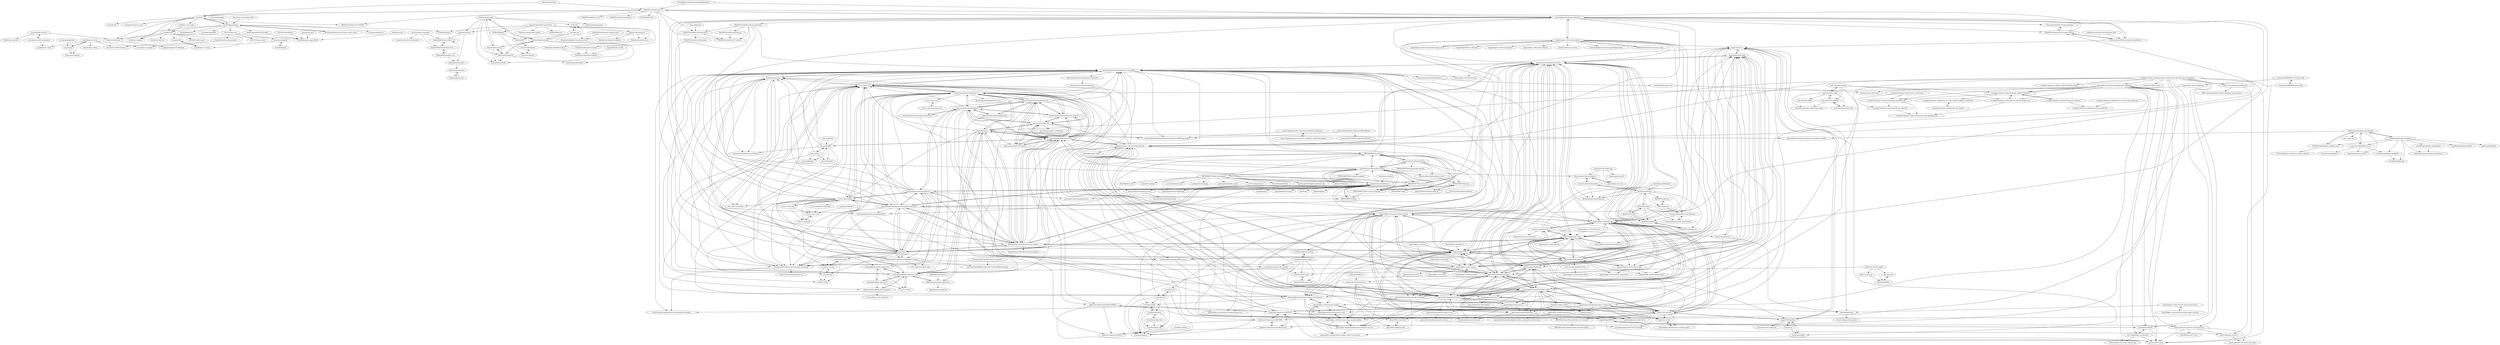 digraph G {
"okTurtles/dnschain" -> "WebOfTrustInfo/rwot1-sf" ["e"=1]
"okTurtles/dnschain" -> "irislib/iris" ["e"=1]
"DavidAJohnston/DecentralizedApplications" -> "peacekeeper/blockchain-identity" ["e"=1]
"DavidAJohnston/DecentralizedApplications" -> "WebOfTrustInfo/rwot1-sf" ["e"=1]
"IBM/build-blockchain-insurance-app" -> "hyperledger-archives/education" ["e"=1]
"handshake-org/hsd" -> "decentralized-identity/ion" ["e"=1]
"decentralized-identity/did-resolver" -> "decentralized-identity/did-jwt-vc"
"decentralized-identity/did-resolver" -> "decentralized-identity/did-jwt"
"decentralized-identity/did-resolver" -> "decentralized-identity/ethr-did-resolver"
"decentralized-identity/did-resolver" -> "decentralized-identity/web-did-resolver"
"decentralized-identity/did-resolver" -> "decentralized-identity/github-did"
"decentralized-identity/did-resolver" -> "AbsaOSS/rn-indy-sdk"
"decentralized-identity/did-resolver" -> "uport-project/ethr-did-registry"
"decentralized-identity/did-resolver" -> "decentralized-identity/veramo"
"decentralized-identity/did-resolver" -> "w3c/did-extensions"
"decentralized-identity/did-resolver" -> "mattrglobal/jsonld-signatures-bbs"
"decentralized-identity/did-resolver" -> "microsoft/VerifiableCredentials-Verification-SDK-Typescript"
"decentralized-identity/did-resolver" -> "decentralized-identity/didcomm-messaging"
"decentralized-identity/ethr-did-resolver" -> "uport-project/ethr-did-registry"
"decentralized-identity/ethr-did-resolver" -> "uport-project/ethr-did"
"decentralized-identity/ethr-did-resolver" -> "decentralized-identity/did-resolver"
"decentralized-identity/ethr-did-resolver" -> "decentralized-identity/did-jwt-vc"
"decentralized-identity/ethr-did-resolver" -> "decentralized-identity/veramo"
"decentralized-identity/ethr-did-resolver" -> "decentralized-identity/did-jwt"
"decentralized-identity/ethr-did-resolver" -> "w3c-ccg/vc-api"
"decentralized-identity/github-did" -> "decentralized-identity/did-resolver"
"decentralized-identity/github-did" -> "openwallet-foundation/owl-agent-test-harness"
"decentralized-identity/github-did" -> "decentralized-identity/did-jwt"
"decentralized-identity/ion" -> "decentralized-identity/sidetree"
"decentralized-identity/ion" -> "decentralized-identity/ion-tools"
"decentralized-identity/ion" -> "decentralized-identity/decentralized-web-node"
"decentralized-identity/ion" -> "decentralized-identity/universal-resolver"
"decentralized-identity/ion" -> "decentralized-identity/aries-rfcs"
"decentralized-identity/ion" -> "jamaljsr/polar" ["e"=1]
"decentralized-identity/ion" -> "hyperledger/indy-node"
"decentralized-identity/ion" -> "lightningdevkit/rust-lightning" ["e"=1]
"decentralized-identity/ion" -> "w3c/did"
"decentralized-identity/ion" -> "hyperledger-indy/indy-sdk"
"decentralized-identity/ion" -> "lightninglabs/neutrino" ["e"=1]
"decentralized-identity/ion" -> "decentralized-identity/dwn-sdk-js"
"decentralized-identity/ion" -> "lnurl/luds" ["e"=1]
"decentralized-identity/ion" -> "lightning/bolts" ["e"=1]
"decentralized-identity/ion" -> "decentralized-identity/veramo"
"decentralized-identity/web-did-resolver" -> "w3c-ccg/did-method-web"
"decentralized-identity/aries-rfcs" -> "openwallet-foundation/acapy"
"decentralized-identity/aries-rfcs" -> "openwallet-foundation/credo-ts"
"decentralized-identity/aries-rfcs" -> "hyperledger/aries"
"decentralized-identity/aries-rfcs" -> "openwallet-foundation/bifold-wallet"
"decentralized-identity/aries-rfcs" -> "hyperledger/indy-hipe"
"decentralized-identity/aries-rfcs" -> "decentralized-identity/didcomm-messaging"
"decentralized-identity/aries-rfcs" -> "hyperledger-indy/indy-sdk"
"decentralized-identity/aries-rfcs" -> "hyperledger-aries/aries-framework-go"
"decentralized-identity/aries-rfcs" -> "cloudcompass/ToIPLabs"
"decentralized-identity/aries-rfcs" -> "openwallet-foundation/owl-agent-test-harness"
"decentralized-identity/aries-rfcs" -> "bcgov/von-network"
"decentralized-identity/aries-rfcs" -> "hyperledger/indy-node"
"decentralized-identity/aries-rfcs" -> "openwallet-foundation/acapy-controllers"
"decentralized-identity/aries-rfcs" -> "animo/awesome-self-sovereign-identity"
"decentralized-identity/aries-rfcs" -> "hyperledger/anoncreds-rs"
"openwallet-foundation/acapy" -> "decentralized-identity/aries-rfcs"
"openwallet-foundation/acapy" -> "openwallet-foundation/credo-ts"
"openwallet-foundation/acapy" -> "openwallet-foundation/bifold-wallet"
"openwallet-foundation/acapy" -> "bcgov/von-network"
"openwallet-foundation/acapy" -> "hyperledger-indy/indy-sdk"
"openwallet-foundation/acapy" -> "cloudcompass/ToIPLabs"
"openwallet-foundation/acapy" -> "hyperledger/aries"
"openwallet-foundation/acapy" -> "hyperledger-aries/aries-framework-go"
"openwallet-foundation/acapy" -> "openwallet-foundation/acapy-controllers"
"openwallet-foundation/acapy" -> "hyperledger/indy-node"
"openwallet-foundation/acapy" -> "animo/awesome-self-sovereign-identity"
"openwallet-foundation/acapy" -> "openwallet-foundation/acapy-vc-authn-oidc"
"openwallet-foundation/acapy" -> "openwallet-foundation/vcx"
"openwallet-foundation/acapy" -> "decentralized-identity/didcomm-messaging"
"openwallet-foundation/acapy" -> "hyperledger/indy-vdr"
"digitalbazaar/vc" -> "mattrglobal/jsonld-signatures-bbs"
"digitalbazaar/vc" -> "w3c-ccg/vc-api"
"digitalbazaar/vc" -> "digitalbazaar/jsonld-signatures"
"digitalbazaar/vc" -> "Sphereon-Opensource/OID4VC"
"digitalbazaar/vc" -> "decentralized-identity/did-jwt-vc"
"digitalbazaar/vc" -> "decentralized-identity/veramo"
"digitalbazaar/vc" -> "decentralized-identity/universal-resolver"
"digitalbazaar/vc" -> "uport-project/ethr-did"
"digitalbazaar/vc" -> "openwallet-foundation-labs/learner-credential-wallet"
"digitalbazaar/vc" -> "Sphereon-Opensource/PEX"
"digitalbazaar/vc" -> "microsoft/VerifiableCredentials-Verification-SDK-Typescript"
"digitalbazaar/vc" -> "w3c/vc-data-model"
"digitalbazaar/vc" -> "mattrglobal/node-bbs-signatures"
"hyperledger/aries" -> "decentralized-identity/aries-rfcs"
"hyperledger/aries" -> "hyperledger-indy/indy-sdk"
"hyperledger/aries" -> "hyperledger-archives/ursa"
"hyperledger/aries" -> "hyperledger/indy-node"
"hyperledger/aries" -> "openwallet-foundation/credo-ts"
"hyperledger/aries" -> "openwallet-foundation/acapy"
"hyperledger/aries" -> "hyperledger-aries/aries-framework-go"
"hyperledger/aries" -> "hyperledger/indy-hipe"
"hyperledger/aries" -> "openwallet-foundation/owl-agent-test-harness"
"hyperledger/aries" -> "hyperledger/indy-plenum"
"hyperledger/aries" -> "decentralized-identity/didcomm-messaging"
"hyperledger/aries" -> "bcgov/von-network"
"hyperledger/aries" -> "bcgov/aries-vcr"
"hyperledger/aries" -> "hyperledger-archives/aries-toolbox"
"hyperledger/aries" -> "decentralized-identity/DIDComm-js"
"hyperledger-archives/avalon" -> "hyperledger-archives/ursa" ["e"=1]
"hyperledger-aries/aries-framework-go" -> "decentralized-identity/aries-rfcs"
"hyperledger-aries/aries-framework-go" -> "openwallet-foundation/owl-agent-test-harness"
"hyperledger-aries/aries-framework-go" -> "openwallet-foundation/acapy"
"hyperledger-aries/aries-framework-go" -> "hyperledger/aries"
"hyperledger-aries/aries-framework-go" -> "openwallet-foundation/bifold-wallet"
"hyperledger-aries/aries-framework-go" -> "decentralized-identity/didcomm-messaging"
"hyperledger-aries/aries-framework-go" -> "openwallet-foundation/credo-ts"
"hyperledger-aries/aries-framework-go" -> "trustbloc/wallet"
"hyperledger-aries/aries-framework-go" -> "trustbloc/vcs"
"hyperledger-aries/aries-framework-go" -> "hyperledger/indy-hipe"
"hyperledger-aries/aries-framework-go" -> "hyperledger-archives/aries-framework-go-ext"
"hyperledger-aries/aries-framework-go" -> "trustbloc/orb"
"hyperledger-aries/aries-framework-go" -> "trustbloc/sidetree-core-go"
"hyperledger-aries/aries-framework-go" -> "bcgov/von-network"
"hyperledger-aries/aries-framework-go" -> "hyperledger-indy/indy-sdk"
"tom-james-watson/p2p.chat" -> "meething/meething" ["e"=1]
"uport-project/ethr-did-registry" -> "decentralized-identity/ethr-did-resolver"
"uport-project/ethr-did-registry" -> "uport-project/ethr-did"
"uport-project/ethr-did-registry" -> "decentralized-identity/veramo"
"uport-project/ethr-did-registry" -> "decentralized-identity/did-resolver"
"decentralized-identity/sidetree" -> "decentralized-identity/ion"
"decentralized-identity/sidetree" -> "decentralized-identity/universal-resolver"
"decentralized-identity/sidetree" -> "decentralized-identity/decentralized-web-node"
"decentralized-identity/sidetree" -> "decentralized-identity/didcomm-messaging"
"decentralized-identity/sidetree" -> "w3c-ccg/vc-api"
"decentralized-identity/sidetree" -> "decentralized-identity/did-jwt-vc"
"decentralized-identity/sidetree" -> "w3c/did"
"decentralized-identity/sidetree" -> "w3c/vc-data-model"
"decentralized-identity/sidetree" -> "decentralized-identity/confidential-storage"
"decentralized-identity/sidetree" -> "decentralized-identity/did-jwt"
"decentralized-identity/sidetree" -> "decentralized-identity/aries-rfcs"
"decentralized-identity/sidetree" -> "w3c/did-extensions"
"decentralized-identity/sidetree" -> "decentralized-identity/presentation-exchange"
"decentralized-identity/sidetree" -> "transmute-industries/sidetree.js"
"decentralized-identity/sidetree" -> "decentralized-identity/DIDComm-js"
"decentralized-identity/DIDComm-js" -> "hyperledger/aries-protocol-test-suite"
"decentralized-identity/element" -> "transmute-industries/sidetree.js"
"decentralized-identity/interoperability" -> "decentralized-identity/DIDComm-js"
"decentralized-identity/interoperability" -> "decentralized-identity/presentation-exchange"
"decentralized-identity/did-jwt" -> "decentralized-identity/did-jwt-vc"
"decentralized-identity/did-jwt" -> "decentralized-identity/did-resolver"
"decentralized-identity/did-jwt" -> "uport-project/ethr-did"
"decentralized-identity/did-jwt" -> "decentralized-identity/ethr-did-resolver"
"decentralized-identity/did-jwt" -> "decentralized-identity/github-did"
"decentralized-identity/did-jwt" -> "mattrglobal/jsonld-signatures-bbs"
"decentralized-identity/did-jwt" -> "w3c-ccg/vc-api"
"decentralized-identity/did-jwt" -> "decentralized-identity/veramo"
"decentralized-identity/did-jwt" -> "decentralized-identity/presentation-exchange"
"decentralized-identity/did-jwt" -> "decentralized-identity/web-did-resolver"
"decentralized-identity/did-jwt" -> "decentralized-identity/sidetree"
"decentralized-identity/did-jwt" -> "openwallet-foundation/credo-ts"
"decentralized-identity/did-jwt" -> "decentralized-identity/didcomm-messaging"
"decentralized-identity/did-jwt" -> "uport-project/ethr-did-registry"
"decentralized-identity/did-jwt" -> "hyperledger/indy-vdr"
"decentralized-identity/did-jwt-vc" -> "decentralized-identity/did-jwt"
"decentralized-identity/did-jwt-vc" -> "decentralized-identity/did-resolver"
"decentralized-identity/did-jwt-vc" -> "decentralized-identity/veramo"
"decentralized-identity/did-jwt-vc" -> "w3c-ccg/vc-api"
"decentralized-identity/did-jwt-vc" -> "decentralized-identity/ethr-did-resolver"
"decentralized-identity/did-jwt-vc" -> "mattrglobal/jsonld-signatures-bbs"
"decentralized-identity/did-jwt-vc" -> "decentralized-identity/c19-vc.com"
"decentralized-identity/did-jwt-vc" -> "uport-project/ethr-did"
"decentralized-identity/did-jwt-vc" -> "decentralized-identity/presentation-exchange"
"decentralized-identity/did-jwt-vc" -> "w3c/did-extensions"
"decentralized-identity/did-jwt-vc" -> "digitalbazaar/vc"
"decentralized-identity/did-jwt-vc" -> "w3c/vc-data-model"
"decentralized-identity/did-jwt-vc" -> "w3c/vc-jose-cose"
"hyperledger-archives/education" -> "IBM-Blockchain-Identity/indy-ssivc-tutorial"
"hyperledger-archives/education" -> "IBM/build-blockchain-insurance-app" ["e"=1]
"hyperledger-archives/education" -> "hyperledger-archives/sawtooth-supply-chain" ["e"=1]
"hyperledger-archives/education" -> "hyperledger/fabric-sdk-node" ["e"=1]
"hyperledger-archives/education" -> "hyperledger-archives/composer" ["e"=1]
"hyperledger-archives/education" -> "hyperledger-iroha/iroha-android" ["e"=1]
"hyperledger-archives/education" -> "cloudcompass/ToIPLabs"
"hyperledger-archives/education" -> "chainHero/heroes-service" ["e"=1]
"hyperledger-archives/education" -> "hyperledger-indy/indy-sdk"
"hyperledger-archives/education" -> "peacekeeper/blockchain-identity"
"hyperledger-archives/education" -> "wearetheledger/awesome-hyperledger-fabric" ["e"=1]
"hyperledger-archives/education" -> "hyperledger-archives/sawtooth-core" ["e"=1]
"hyperledger-archives/education" -> "hyperledger/aries"
"hyperledger-archives/education" -> "decentralized-identity/aries-rfcs"
"hyperledger-archives/education" -> "bcgov/aries-vcr"
"IBM-Blockchain-Identity/indy-ssivc-tutorial" -> "IBM-Blockchain-Identity/indy-tutorial-sandbox"
"IBM-Blockchain-Identity/indy-ssivc-tutorial" -> "bcgov/von-network"
"bcgov/aries-vcr" -> "openssi/peer-did-method-spec"
"bcgov/aries-vcr" -> "openwallet-foundation/owl-agent-test-harness"
"bcgov/aries-vcr" -> "bcgov/greenlight"
"bcgov/aries-vcr" -> "mattrglobal/osma"
"bcgov/aries-vcr" -> "hyperledger/indy-hipe"
"bcgov/aries-vcr" -> "decentralized-identity/DIDComm-js"
"bcgov/aries-vcr" -> "bcgov/TheOrgBook"
"openwallet-foundation/acapy-vc-authn-oidc" -> "bcgov/issuer-kit"
"openwallet-foundation/acapy-vc-authn-oidc" -> "bcgov/von-network"
"openwallet-foundation/acapy-vc-authn-oidc" -> "openwallet-foundation/credo-ts"
"openwallet-foundation/acapy-vc-authn-oidc" -> "bcgov/aries-vcr"
"openwallet-foundation/acapy-vc-authn-oidc" -> "bcgov/traction"
"openwallet-foundation/acapy-vc-authn-oidc" -> "openwallet-foundation/bifold-wallet"
"openwallet-foundation/acapy-vc-authn-oidc" -> "mattrglobal/osma"
"openwallet-foundation/acapy-vc-authn-oidc" -> "openwallet-foundation/acapy"
"openwallet-foundation/acapy-vc-authn-oidc" -> "decentralized-identity/aries-rfcs"
"openwallet-foundation/acapy-vc-authn-oidc" -> "Sphereon-Opensource/OID4VC"
"openwallet-foundation/acapy-vc-authn-oidc" -> "animo/awesome-self-sovereign-identity"
"openwallet-foundation/acapy-vc-authn-oidc" -> "w3c-ccg/vc-api"
"openwallet-foundation/acapy-vc-authn-oidc" -> "hyperledger/anoncreds-v2-rs"
"hyperledger-iroha/iroha" -> "hyperledger-archives/ursa" ["e"=1]
"mozilla/openbadges-backpack" -> "1EdTech/openbadges-specification"
"mozilla/openbadges-backpack" -> "mozilla/openbadges-badgekit"
"mozilla/openbadges-backpack" -> "mozilla/openbadges-specification"
"mozilla/openbadges-backpack" -> "1EdTech/openbadges-validator-core"
"mozilla/openbadges-backpack" -> "concentricsky/badgr-server"
"mozilla/openbadges-backpack" -> "badgealliance/openbadges-displayer.js"
"mozilla/openbadges-backpack" -> "mozilla/openbadges-bakery"
"mozilla/openbadges-backpack" -> "mozilla/badgekit-api"
"mozilla/openbadges-backpack" -> "opencredit/badgeos"
"mattrglobal/osma" -> "trinsic-id/agent-framework"
"trustbloc/fabric-mod" -> "trustbloc/fabric-peer-ext"
"trustbloc/fabric-peer-ext" -> "trustbloc/fabric-mod"
"trustbloc/sidetree-fabric" -> "trustbloc/fabric-mod"
"trustbloc/sidetree-fabric" -> "trustbloc/fabric-peer-ext"
"trustbloc/sidetree-fabric" -> "trustbloc/trustbloc-did-method"
"trustbloc/sidetree-fabric" -> "trustbloc/sidetree-core-go"
"trustbloc/sidetree-fabric" -> "trustbloc/adapter"
"uport-project/ethr-did" -> "uport-project/ethr-did-registry"
"uport-project/ethr-did" -> "decentralized-identity/ethr-did-resolver"
"uport-project/ethr-did" -> "decentralized-identity/veramo"
"uport-project/ethr-did" -> "decentralized-identity/did-jwt"
"uport-project/ethr-did" -> "decentralized-identity/did-jwt-vc"
"uport-project/ethr-did" -> "digitalbazaar/vc"
"uport-project/ethr-did" -> "decentralized-identity/did-resolver"
"uport-project/ethr-did" -> "uport-project/uport-credentials" ["e"=1]
"uport-project/ethr-did" -> "decentralized-identity/universal-resolver"
"uport-project/ethr-did" -> "animo/awesome-self-sovereign-identity"
"hyperledger-archives/ursa" -> "hyperledger/aries"
"hyperledger-archives/ursa" -> "hyperledger-indy/indy-sdk"
"hyperledger-archives/ursa" -> "hyperledger/indy-node"
"hyperledger-archives/ursa" -> "decentralized-identity/aries-rfcs"
"hyperledger-archives/ursa" -> "bcgov/aries-vcr"
"hyperledger-archives/ursa" -> "hyperledger-archives/avalon" ["e"=1]
"hyperledger-archives/ursa" -> "openwallet-foundation/acapy"
"hyperledger-archives/ursa" -> "hyperledger/indy-hipe"
"hyperledger-archives/ursa" -> "hyperledger/indy-plenum"
"hyperledger-archives/ursa" -> "hyperledger-aries/aries-framework-go"
"hyperledger-archives/ursa" -> "hyperledger/ursa-rfcs" ["e"=1]
"hyperledger-archives/ursa" -> "openwallet-foundation/owl-agent-test-harness"
"hyperledger-archives/ursa" -> "decentralized-identity/didcomm-messaging"
"hyperledger-archives/ursa" -> "mattrglobal/jsonld-signatures-bbs"
"hyperledger-archives/ursa" -> "flyinox/fabric-sm-patch" ["e"=1]
"WebOfTrustInfo/rwot6-santabarbara" -> "WebOfTrustInfo/rwot8-barcelona"
"WebOfTrustInfo/rwot6-santabarbara" -> "decentralized-identity/decentralized-web-node"
"WebOfTrustInfo/rwot6-santabarbara" -> "decentralized-identity/didcomm-messaging"
"WebOfTrustInfo/rwot6-santabarbara" -> "WebOfTrustInfo/rwot7-toronto"
"WebOfTrustInfo/rwot6-santabarbara" -> "WebOfTrustInfo/rwot5-boston"
"WebOfTrustInfo/rwot6-santabarbara" -> "decentralized-identity/interoperability"
"hyperledger-archives/indy-agent" -> "hyperledger/indy-hipe"
"hyperledger-archives/indy-crypto" -> "hyperledger-archives/indy-anoncreds"
"hyperledger-archives/indy-crypto" -> "hyperledger/indy-plenum"
"hyperledger-archives/indy-crypto" -> "hyperledger/indy-hipe"
"hyperledger-archives/indy-crypto" -> "hyperledger-archives/indy-agent"
"WebOfTrustInfo/rwot8-barcelona" -> "WebOfTrustInfo/rwot7-toronto"
"WebOfTrustInfo/rwot8-barcelona" -> "WebOfTrustInfo/rwot9-prague"
"hyperledger-archives/sawtooth-supply-chain" -> "hyperledger-archives/education" ["e"=1]
"1EdTech/openbadges-specification" -> "1EdTech/openbadges-validator-core"
"1EdTech/openbadges-specification" -> "mozilla/openbadges-backpack"
"1EdTech/openbadges-specification" -> "concentricsky/badgr-server"
"1EdTech/openbadges-specification" -> "w3c-ccg/vc-ed"
"1EdTech/openbadges-specification" -> "openwallet-foundation-labs/learner-credential-wallet"
"1EdTech/openbadges-specification" -> "openbadgefactory/salava"
"gbolo/aws-power-toggle" -> "trustbloc/fabric-mod"
"gbolo/aws-power-toggle" -> "gbolo/go-util"
"gbolo/aws-power-toggle" -> "gbolo/dockerfiles"
"gbolo/aws-power-toggle" -> "gbolo/vsummary"
"bcgov/von-network" -> "openwallet-foundation/acapy"
"bcgov/von-network" -> "openwallet-foundation/bifold-wallet"
"bcgov/von-network" -> "cloudcompass/ToIPLabs"
"bcgov/von-network" -> "openwallet-foundation/acapy-vc-authn-oidc"
"bcgov/von-network" -> "IBM-Blockchain-Identity/indy-ssivc-tutorial"
"bcgov/von-network" -> "bcgov/issuer-kit"
"bcgov/von-network" -> "decentralized-identity/aries-rfcs"
"bcgov/von-network" -> "bcgov/TheOrgBook"
"bcgov/von-network" -> "openwallet-foundation/credo-ts"
"bcgov/von-network" -> "bcgov/aries-vcr"
"bcgov/von-network" -> "hyperledger-indy/indy-sdk"
"bcgov/von-network" -> "AbsaOSS/rn-indy-sdk"
"bcgov/von-network" -> "hyperledger/aries"
"bcgov/von-network" -> "hyperledger-aries/aries-framework-go"
"bcgov/von-network" -> "hyperledger-labs/business-partner-agent"
"Decentralized-ID/decentralized-id.github.io" -> "WebOfTrustInfo/self-sovereign-identity"
"Decentralized-ID/decentralized-id.github.io" -> "peacekeeper/blockchain-identity"
"Decentralized-ID/decentralized-id.github.io" -> "bcgov/aries-vcr"
"siacentral/host-manager" -> "siacentral/sia-host-dashboard"
"siacentral/host-manager" -> "hakkane84/Decentralizer-CLI"
"siacentral/host-manager" -> "hakkane84/Decentralizer-GUI"
"bcgov/TheOrgBook" -> "bcgov/von"
"bcgov/TheOrgBook" -> "bcgov/greenlight"
"bcgov/TheOrgBook" -> "bcgov/aries-vcr"
"bcgov/TheOrgBook" -> "bcgov/von-network"
"bcgov/TheOrgBook" -> "bcgov/did-auth-extension"
"Patrik-Stas/indyscan" -> "hyperledger/indy-hipe"
"Patrik-Stas/indyscan" -> "mattrglobal/osma"
"Patrik-Stas/indyscan" -> "hyperledger/indy-vdr"
"hakkane84/navigator-sia" -> "hakkane84/Decentralizer-CLI"
"hakkane84/navigator-sia" -> "lukechampine/walrus"
"hakkane84/navigator-sia" -> "hakkane84/Decentralizer-GUI"
"hakkane84/Decentralizer-CLI" -> "hakkane84/Decentralizer-GUI"
"lukechampine/us" -> "lukechampine/walrus"
"lukechampine/us" -> "hakkane84/Decentralizer-CLI"
"hakkane84/Decentralizer-GUI" -> "hakkane84/Decentralizer-CLI"
"hakkane84/Decentralizer-GUI" -> "hakkane84/navigator-sia"
"lukechampine/walrus" -> "lukechampine/muse"
"lukechampine/user" -> "lukechampine/muse"
"bcgov/indy-email-verification" -> "tdiesler/nessus-didcomm"
"Dletta/visualGraph" -> "Lightnet/gunjstrustsharekey"
"mozilla/openbadges-badgekit" -> "mozilla/badgekit-api"
"eraeco/joy" -> "chain-gun/chaingun"
"eraeco/joy" -> "gundb/panic-server"
"w3c/vc-imp-guide" -> "w3c/vc-use-cases"
"bcgov/greenlight" -> "bcgov/TheOrgBook"
"w3c/vc-test-suite" -> "w3c/vc-data-model"
"w3c/vc-test-suite" -> "w3c/vc-use-cases"
"w3c/vc-test-suite" -> "w3c-ccg/vc-api"
"w3c/vc-test-suite" -> "w3c/vc-imp-guide"
"hyperledger/indy-hipe" -> "hyperledger-archives/indy-agent"
"hyperledger/indy-hipe" -> "hyperledger/aries-protocol-test-suite"
"hyperledger/indy-hipe" -> "Patrik-Stas/indyscan"
"hyperledger/indy-hipe" -> "bcgov/aries-vcr"
"hyperledger/indy-hipe" -> "decentralized-identity/aries-rfcs"
"hyperledger/indy-hipe" -> "hyperledger-archives/indy-crypto"
"hyperledger/aries-protocol-test-suite" -> "hyperledger-archives/aries-acapy-plugin-toolbox"
"zrrrzzt/bullet-catcher" -> "zrrrzzt/gun-restrict-examples"
"zrrrzzt/bullet-catcher" -> "Dletta/visualGraph"
"zrrrzzt/bullet-catcher" -> "Stefdv/gun-synclist"
"zrrrzzt/gun-restrict-examples" -> "gundb/panic-client"
"zrrrzzt/gun-restrict-examples" -> "zrrrzzt/bullet-catcher"
"trustbloc/sidetree-core-go" -> "trustbloc/sidetree-fabric"
"gbolo/go-util" -> "gbolo/dockerfiles"
"hyperledger-bevel/bevel" -> "hyperledger/aries" ["e"=1]
"holtwick/briefing" -> "meething/meething" ["e"=1]
"w3c/did" -> "w3c/vc-data-model"
"w3c/did" -> "w3c/did-extensions"
"w3c/did" -> "w3c/did-use-cases"
"w3c/did" -> "decentralized-identity/didcomm-messaging"
"w3c/did" -> "decentralized-identity/presentation-exchange"
"w3c/did" -> "decentralized-identity/universal-resolver"
"w3c/did" -> "decentralized-identity/sidetree"
"w3c/did" -> "decentralized-identity/confidential-storage"
"w3c/did" -> "decentralized-identity/veramo"
"w3c/did" -> "w3c-ccg/vc-api"
"w3c/did" -> "w3c/did-wg"
"w3c/did" -> "w3c/did-test-suite"
"w3c/did" -> "decentralized-identity/decentralized-web-node"
"w3c/did" -> "hyperledger-aries/aries-framework-go"
"w3c/did" -> "decentralized-identity/did-jwt-vc"
"w3c/did-extensions" -> "w3c/did-use-cases"
"w3c/did-extensions" -> "decentralized-identity/didcomm-messaging"
"w3c/did-extensions" -> "w3c-ccg/vc-api"
"w3c/did-extensions" -> "decentralized-identity/presentation-exchange"
"w3c/did-extensions" -> "w3c/did"
"w3c/did-extensions" -> "decentralized-identity/.well-known"
"w3c/did-extensions" -> "w3c/did-wg"
"w3c/did-extensions" -> "w3c/did-rubric"
"decentralized-identity/veramo" -> "decentralized-identity/did-jwt-vc"
"decentralized-identity/veramo" -> "uport-project/ethr-did"
"decentralized-identity/veramo" -> "decentralized-identity/ethr-did-resolver"
"decentralized-identity/veramo" -> "decentralized-identity/didcomm-messaging"
"decentralized-identity/veramo" -> "w3c-ccg/vc-api"
"decentralized-identity/veramo" -> "animo/awesome-self-sovereign-identity"
"decentralized-identity/veramo" -> "uport-project/ethr-did-registry"
"decentralized-identity/veramo" -> "decentralized-identity/universal-resolver"
"decentralized-identity/veramo" -> "digitalbazaar/vc"
"decentralized-identity/veramo" -> "decentralized-identity/did-resolver"
"decentralized-identity/veramo" -> "spruceid/didkit"
"decentralized-identity/veramo" -> "decentralized-identity/did-jwt"
"decentralized-identity/veramo" -> "mattrglobal/jsonld-signatures-bbs"
"decentralized-identity/veramo" -> "Sphereon-Opensource/SIOP-OID4VP"
"decentralized-identity/veramo" -> "w3c/did"
"openwallet-foundation/credo-ts" -> "openwallet-foundation/bifold-wallet"
"openwallet-foundation/credo-ts" -> "openwallet-foundation/acapy"
"openwallet-foundation/credo-ts" -> "decentralized-identity/aries-rfcs"
"openwallet-foundation/credo-ts" -> "animo/awesome-self-sovereign-identity"
"openwallet-foundation/credo-ts" -> "openwallet-foundation/askar"
"openwallet-foundation/credo-ts" -> "hyperledger/anoncreds-rs"
"openwallet-foundation/credo-ts" -> "openwallet-foundation/credo-ts-ext"
"openwallet-foundation/credo-ts" -> "hyperledger/aries"
"openwallet-foundation/credo-ts" -> "cloudcompass/ToIPLabs"
"openwallet-foundation/credo-ts" -> "openwallet-foundation/acapy-vc-authn-oidc"
"openwallet-foundation/credo-ts" -> "bcgov/von-network"
"openwallet-foundation/credo-ts" -> "decentralized-identity/didcomm-messaging"
"openwallet-foundation/credo-ts" -> "AbsaOSS/rn-indy-sdk"
"openwallet-foundation/credo-ts" -> "hyperledger-indy/indy-sdk"
"openwallet-foundation/credo-ts" -> "openwallet-foundation/didcomm-mediator-service"
"irislib/iris-messenger" -> "irislib/iris-lib" ["e"=1]
"w3c/did-wg" -> "w3c/did-use-cases"
"w3c/did-wg" -> "w3c/did-rubric"
"w3c/did-use-cases" -> "w3c/did-wg"
"w3c/did-use-cases" -> "w3c/did-test-suite"
"w3c/did-use-cases" -> "w3c/did-rubric"
"w3c/did-test-suite" -> "w3c/did-rubric"
"w3c/did-test-suite" -> "w3c/did-use-cases"
"animo/awesome-self-sovereign-identity" -> "openwallet-foundation/credo-ts"
"animo/awesome-self-sovereign-identity" -> "openwallet-foundation/acapy"
"animo/awesome-self-sovereign-identity" -> "decentralized-identity/aries-rfcs"
"animo/awesome-self-sovereign-identity" -> "decentralized-identity/veramo"
"animo/awesome-self-sovereign-identity" -> "w3c-ccg/vc-api"
"animo/awesome-self-sovereign-identity" -> "openwallet-foundation/acapy-vc-authn-oidc"
"animo/awesome-self-sovereign-identity" -> "openwallet-foundation/bifold-wallet"
"animo/awesome-self-sovereign-identity" -> "Sphereon-Opensource/OID4VC"
"animo/awesome-self-sovereign-identity" -> "animo/paradym-wallet"
"animo/awesome-self-sovereign-identity" -> "bcgov/issuer-kit"
"animo/awesome-self-sovereign-identity" -> "decentralized-identity/did-jwt-vc"
"animo/awesome-self-sovereign-identity" -> "bcgov/traction"
"animo/awesome-self-sovereign-identity" -> "TBD54566975/ssi-sdk"
"animo/awesome-self-sovereign-identity" -> "cloudcompass/ToIPLabs"
"animo/awesome-self-sovereign-identity" -> "WebOfTrustInfo/self-sovereign-identity"
"digitalbazaar/jsonld.js" -> "digitalbazaar/jsonld-signatures" ["e"=1]
"irislib/iris-lib" -> "irislib/iris-angular"
"irislib/iris-lib" -> "GoodDollar/gun-appendOnly"
"irislib/iris-lib" -> "Dletta/visualGraph"
"irislib/iris-lib" -> "mmalmi/rod"
"irislib/iris-lib" -> "QVDev/GunStreamer"
"irislib/iris-lib" -> "mmalmi/gun-rs-wasm"
"irislib/iris-lib" -> "irislib/iris-electron"
"openwallet-foundation-labs/identity-credential" -> "w3c-fedid/digital-credentials"
"openwallet-foundation-labs/identity-credential" -> "openid/oid4vc-haip"
"openwallet-foundation-labs/identity-credential" -> "eu-digital-identity-wallet/eudi-app-android-wallet-ui"
"openwallet-foundation-labs/identity-credential" -> "oauth-wg/oauth-selective-disclosure-jwt"
"openwallet-foundation-labs/identity-credential" -> "openid/OpenID4VP"
"openwallet-foundation-labs/identity-credential" -> "WICG/mobile-document-request-api"
"openwallet-foundation-labs/identity-credential" -> "eu-digital-identity-wallet/eudi-lib-jvm-openid4vci-kt"
"openwallet-foundation-labs/identity-credential" -> "Sphereon-Opensource/OID4VC"
"openwallet-foundation-labs/identity-credential" -> "eu-digital-identity-wallet/eudi-lib-android-wallet-core"
"openwallet-foundation-labs/identity-credential" -> "decentralized-identity/did-jwt-vc"
"openwallet-foundation-labs/identity-credential" -> "decentralized-identity/presentation-exchange"
"cloudcompass/ToIPLabs" -> "openwallet-foundation/acapy-controllers"
"cloudcompass/ToIPLabs" -> "openwallet-foundation/acapy"
"cloudcompass/ToIPLabs" -> "openwallet-foundation/bifold-wallet"
"cloudcompass/ToIPLabs" -> "bcgov/von-network"
"cloudcompass/ToIPLabs" -> "decentralized-identity/aries-rfcs"
"cloudcompass/ToIPLabs" -> "openwallet-foundation/credo-ts"
"cloudcompass/ToIPLabs" -> "hyperledger-archives/aries-acapy-plugin-toolbox"
"openwallet-foundation/acapy-controllers" -> "hyperledger-archives/aries-acapy-plugin-toolbox"
"openwallet-foundation/acapy-controllers" -> "openwallet-foundation/didcomm-mediator-service"
"openwallet-foundation/acapy-controllers" -> "openwallet-foundation/owl-mobile-wallet-test-harness"
"mattrglobal/jsonld-signatures-bbs" -> "mattrglobal/node-bbs-signatures"
"mattrglobal/jsonld-signatures-bbs" -> "w3c/vc-di-bbs"
"mattrglobal/jsonld-signatures-bbs" -> "digitalbazaar/vc"
"mattrglobal/jsonld-signatures-bbs" -> "digitalbazaar/jsonld-signatures"
"mattrglobal/jsonld-signatures-bbs" -> "mattrglobal/bbs-signatures"
"mattrglobal/jsonld-signatures-bbs" -> "decentralized-identity/bbs-signature"
"mattrglobal/jsonld-signatures-bbs" -> "w3c-ccg/vc-api"
"mattrglobal/jsonld-signatures-bbs" -> "decentralized-identity/did-jwt-vc"
"decentralized-identity/confidential-storage" -> "trustbloc/trustbloc-did-method"
"decentralized-identity/confidential-storage" -> "microsoft/VerifiableCredentials-Crypto-SDK-Typescript"
"decentralized-identity/confidential-storage" -> "decentralized-identity/presentation-exchange"
"decentralized-identity/confidential-storage" -> "w3c-ccg/vc-api"
"decentralized-identity/confidential-storage" -> "w3c-ccg/did-method-web"
"spruceid/ssi" -> "spruceid/didkit"
"spruceid/ssi" -> "spruceid/kepler"
"spruceid/ssi" -> "spruceid/wallet"
"spruceid/ssi" -> "decentralized-identity/bbs-signature"
"spruceid/ssi" -> "decentralized-identity/didcomm-messaging"
"decentralized-identity/keri" -> "decentralized-identity/keriox"
"decentralized-identity/keri" -> "decentralized-identity/keripy"
"decentralized-identity/keri" -> "WebOfTrust/keripy"
"decentralized-identity/didcomm-messaging" -> "decentralized-identity/DIDComm-js"
"decentralized-identity/didcomm-messaging" -> "w3c-ccg/vc-api"
"decentralized-identity/didcomm-messaging" -> "decentralized-identity/aries-rfcs"
"decentralized-identity/didcomm-messaging" -> "w3c/did-extensions"
"decentralized-identity/didcomm-messaging" -> "decentralized-identity/didcomm-rs"
"decentralized-identity/didcomm-messaging" -> "decentralized-identity/.well-known"
"decentralized-identity/didcomm-messaging" -> "openwallet-foundation/owl-agent-test-harness"
"decentralized-identity/didcomm-messaging" -> "openssi/peer-did-method-spec"
"decentralized-identity/didcomm-messaging" -> "hyperledger/anoncreds-spec"
"decentralized-identity/didcomm-messaging" -> "decentralized-identity/presentation-exchange"
"decentralized-identity/didcomm-messaging" -> "openwallet-foundation/credo-ts"
"decentralized-identity/didcomm-messaging" -> "decentralized-identity/waci-presentation-exchange"
"decentralized-identity/didcomm-messaging" -> "mattrglobal/jsonld-signatures-bbs"
"decentralized-identity/didcomm-messaging" -> "decentralized-identity/didcomm-bluetooth"
"decentralized-identity/didcomm-messaging" -> "microsoft/VerifiableCredentials-Verification-SDK-Typescript"
"meething/meething" -> "irislib/iris-lib"
"meething/meething" -> "Dirvann/mediasoup-sfu-webrtc-video-rooms" ["e"=1]
"meething/meething" -> "irislib/iris"
"meething/meething" -> "meething/gundb-multisocket"
"meething/meething" -> "sipcapture/homer-ui" ["e"=1]
"meething/meething" -> "DeFUCC/gun-vue"
"meething/meething" -> "Fluffy9/Zenbase"
"meething/meething" -> "Dletta/visualGraph"
"meething/meething" -> "bluelinklabs/ctzn" ["e"=1]
"meething/meething" -> "xmonader/pygundb"
"Dirvann/mediasoup-sfu-webrtc-video-rooms" -> "meething/meething" ["e"=1]
"trustbloc/wallet" -> "trustbloc/adapter"
"trustbloc/wallet" -> "trustbloc/sandbox"
"trustbloc/wallet" -> "hyperledger-archives/aries-framework-go-ext"
"trustbloc/wallet" -> "decentralized-identity/waci-presentation-exchange"
"trustbloc/wallet" -> "trustbloc/agent-sdk"
"openwallet-foundation/owl-agent-test-harness" -> "hyperledger/aries-protocol-test-suite"
"openwallet-foundation/owl-agent-test-harness" -> "hyperledger-archives/aries-toolbox"
"openwallet-foundation/owl-agent-test-harness" -> "trustbloc/wallet"
"openwallet-foundation/owl-agent-test-harness" -> "hyperledger-archives/aries-framework-go-ext"
"openwallet-foundation/owl-agent-test-harness" -> "hyperledger-archives/aries-acapy-plugin-toolbox"
"trustbloc/sandbox" -> "trustbloc/adapter"
"trustbloc/sandbox" -> "trustbloc/agent-sdk"
"trustbloc/sandbox" -> "trustbloc/wallet-sdk"
"trustbloc/sandbox" -> "trustbloc/wallet"
"trustbloc/trustbloc-did-method" -> "trustbloc/adapter"
"trustbloc/trustbloc-did-method" -> "trustbloc/fabric-mod"
"trustbloc/webkms" -> "trustbloc/adapter"
"w3c-ccg/vc-api" -> "w3c-ccg/vc-examples"
"w3c-ccg/vc-api" -> "openwallet-foundation/owl-agent-test-harness"
"w3c-ccg/vc-api" -> "decentralized-identity/presentation-exchange"
"w3c-ccg/vc-api" -> "decentralized-identity/didcomm-messaging"
"w3c-ccg/vc-api" -> "decentralized-identity/confidential-storage"
"w3c-ccg/vc-api" -> "Sphereon-Opensource/SIOP-OID4VP"
"w3c-ccg/vc-api" -> "decentralized-identity/did-jwt-vc"
"NebulousLabs/skynet-js" -> "NebulousLabs/Skynet-Hive"
"decentralized-identity/presentation-exchange" -> "decentralized-identity/spec-up"
"decentralized-identity/presentation-exchange" -> "decentralized-identity/waci-presentation-exchange"
"hyperledger-archives/aries-acapy-plugin-toolbox" -> "hyperledger/aries-protocol-test-suite"
"hyperledger-archives/aries-acapy-plugin-toolbox" -> "hyperledger-archives/aries-toolbox"
"hyperledger-archives/aries-acapy-plugin-toolbox" -> "openwallet-foundation/owl-mobile-wallet-test-harness"
"hyperledger-archives/aries-acapy-plugin-toolbox" -> "openwallet-foundation/didcomm-mediator-service"
"hyperledger-cacti/cacti" -> "hyperledger-archives/ursa" ["e"=1]
"hyperledger-cacti/cacti" -> "hyperledger/aries" ["e"=1]
"Azure-Samples/active-directory-verifiable-credentials" -> "Azure-Samples/active-directory-verifiable-credentials-dotnet"
"Azure-Samples/active-directory-verifiable-credentials" -> "microsoft/VerifiableCredentials-Verification-SDK-Typescript"
"ayanworks/ARNIMA-reactnative-sdk" -> "ayanworks/ARNIMA-flutter-sdk"
"ayanworks/ARNIMA-reactnative-sdk" -> "bcgov/indy-email-verification"
"hyperledger-archives/aries-toolbox" -> "hyperledger-archives/aries-acapy-plugin-toolbox"
"hyperledger-archives/aries-toolbox" -> "openwallet-foundation/owl-agent-test-harness"
"hyperledger-archives/aries-toolbox" -> "openwallet-foundation/owl-mobile-wallet-test-harness"
"hyperledger-archives/aries-toolbox" -> "hyperledger/aries-protocol-test-suite"
"hyperledger-archives/aries-toolbox" -> "openwallet-foundation/didcomm-mediator-service"
"hyperledger/indy-vdr" -> "openwallet-foundation/askar"
"hyperledger/indy-vdr" -> "hyperledger/indy-did-method"
"hyperledger/indy-vdr" -> "hyperledger/anoncreds-spec"
"openwallet-foundation/askar" -> "hyperledger/indy-vdr"
"openwallet-foundation/askar" -> "hyperledger/anoncreds-v2-rs"
"openwallet-foundation/askar" -> "hyperledger/anoncreds-spec"
"mattrglobal/node-bbs-signatures" -> "mattrglobal/jsonld-signatures-bbs"
"mattrglobal/node-bbs-signatures" -> "mattrglobal/bbs-signatures"
"mattrglobal/node-bbs-signatures" -> "w3c/vc-di-bbs"
"mattrglobal/bbs-signatures" -> "mattrglobal/node-bbs-signatures"
"mattrglobal/bbs-signatures" -> "mattrglobal/jsonld-signatures-bbs"
"mattrglobal/bbs-signatures" -> "w3c/vc-di-bbs"
"mattrglobal/bbs-signatures" -> "decentralized-identity/bbs-signature"
"microsoft/VerifiableCredential-SDK-Android" -> "microsoft/VerifiableCredential-SDK-iOS"
"microsoft/VerifiableCredential-SDK-Android" -> "microsoft/VerifiableCredentials-Verification-SDK-Typescript"
"hyperledger-labs/business-partner-agent" -> "bcgov/issuer-kit"
"trustbloc/vcs" -> "trustbloc/adapter"
"trustbloc/vcs" -> "trustbloc/sandbox"
"trustbloc/vcs" -> "trustbloc/orb"
"trustbloc/vcs" -> "trustbloc/wallet"
"trustbloc/vcs" -> "trustbloc/agent-sdk"
"decentralized-identity/fuzzy-encryption" -> "microsoft/VerifiableCredentials-Crypto-SDK-Typescript"
"bcgov/issuer-kit" -> "hyperledger-labs/business-partner-agent"
"jolocom/jolocom-sdk" -> "decentralized-identity/keriox"
"decentralized-identity/keriox" -> "decentralized-identity/keri"
"decentralized-identity/keriox" -> "decentralized-identity/keripy"
"decentralized-identity/keriox" -> "jolocom/jolocom-sdk"
"SkynetLabs/skynet-webportal" -> "SkynetLabs/skynet-js"
"SkynetLabs/skynet-webportal" -> "DaWe35/SkyID"
"SkynetLabs/skynet-webportal" -> "NebulousLabs/nodejs-skynet"
"SkynetLabs/skynet-webportal" -> "NebulousLabs/skynet-js"
"SkynetLabs/skynet-webportal" -> "NebulousLabs/python-skynet"
"SkynetLabs/skynet-webportal" -> "DaWe35/SkyLive"
"SkynetLabs/skynet-webportal" -> "Fluffy9/Zenbase"
"SkynetLabs/skynet-webportal" -> "lukechampine/us"
"NebulousLabs/python-skynet" -> "NebulousLabs/skynet-blogger"
"NebulousLabs/Skynet-Hive" -> "NebulousLabs/skynet-blogger"
"meething/gundb-multisocket" -> "GoodDollar/gun-appendOnly"
"digitalbazaar/jsonld-signatures" -> "mattrglobal/jsonld-signatures-bbs"
"digitalbazaar/jsonld-signatures" -> "digitalbazaar/crypto-ld"
"digitalbazaar/jsonld-signatures" -> "digitalbazaar/vc"
"openwallet-foundation/vcx" -> "hyperledger/anoncreds-rs"
"openwallet-foundation/vcx" -> "bcgov/traction"
"openwallet-foundation/vcx" -> "AbsaOSS/vcxagencynode"
"openwallet-foundation/vcx" -> "openwallet-foundation/bifold-wallet"
"openwallet-foundation/vcx" -> "openwallet-foundation/askar"
"openwallet-foundation/vcx" -> "AbsaOSS/rn-indy-sdk"
"hyperledger-archives/aries-framework-dotnet" -> "hyperledger-archives/aries-mobile-agent-xamarin"
"hyperledger-archives/aries-framework-dotnet" -> "mattrglobal/osma"
"AbsaOSS/rn-indy-sdk" -> "AbsaOSS/vcxagencynode"
"AbsaOSS/vcxagencynode" -> "AbsaOSS/rn-indy-sdk"
"lukechampine/muse" -> "lukechampine/user"
"w3c/vc-di-bbs" -> "mattrglobal/jsonld-signatures-bbs"
"hyperledger-archives/aries-mobile-agent-xamarin" -> "hyperledger-archives/aries-framework-dotnet"
"spruceid/didkit" -> "spruceid/ssi"
"spruceid/didkit" -> "spruceid/kepler"
"spruceid/didkit" -> "spruceid/wallet"
"spruceid/didkit" -> "decentralized-identity/presentation-exchange"
"spruceid/didkit" -> "decentralized-identity/veramo"
"spruceid/didkit" -> "decentralized-identity/didcomm-messaging"
"spruceid/didkit" -> "decentralized-identity/.well-known"
"spruceid/didkit" -> "w3c/did-extensions"
"spruceid/didkit" -> "w3c-ccg/vc-api"
"walt-id/waltid-ssikit" -> "walt-id/waltid-walletkit"
"walt-id/waltid-ssikit" -> "walt-id/waltid-ssikit-vclib"
"walt-id/waltid-ssikit" -> "walt-id/waltid-web-wallet-deprecated"
"walt-id/waltid-ssikit" -> "walt-id/waltid-idpkit"
"walt-id/waltid-ssikit" -> "walt-id/waltid-identity"
"openwallet-foundation/bifold-wallet" -> "openwallet-foundation/credo-ts"
"openwallet-foundation/bifold-wallet" -> "openwallet-foundation/acapy"
"openwallet-foundation/bifold-wallet" -> "bcgov/bc-wallet-mobile"
"openwallet-foundation/bifold-wallet" -> "openwallet-foundation/didcomm-mediator-service"
"openwallet-foundation/bifold-wallet" -> "hyperledger-archives/aries-acapy-plugin-toolbox"
"openwallet-foundation/bifold-wallet" -> "bcgov/traction"
"openwallet-foundation/bifold-wallet" -> "openwallet-foundation/acapy-controllers"
"openwallet-foundation/bifold-wallet" -> "decentralized-identity/aries-rfcs"
"openwallet-foundation/bifold-wallet" -> "openwallet-foundation/askar"
"openwallet-foundation/bifold-wallet" -> "bcgov/von-network"
"openwallet-foundation/bifold-wallet" -> "cloudcompass/ToIPLabs"
"openwallet-foundation/bifold-wallet" -> "hyperledger/indy-vdr"
"openwallet-foundation/bifold-wallet" -> "hyperledger/anoncreds-rs"
"openwallet-foundation/bifold-wallet" -> "openwallet-foundation/owl-agent-test-harness"
"openwallet-foundation/bifold-wallet" -> "hyperledger-archives/aries-toolbox"
"hyperledger-archives/burrow" -> "hyperledger/indy-node" ["e"=1]
"Azure-Samples/active-directory-verifiable-credentials-dotnet" -> "Azure-Samples/active-directory-verifiable-credentials"
"jolocom/smartwallet-app" -> "decentralized-identity/keriox"
"jolocom/smartwallet-app" -> "jolocom/jolocom-lib"
"jolocom/smartwallet-app" -> "jolocom/jolocom-sdk"
"decentralized-identity/ion-tools" -> "decentralized-identity/ion-sdk"
"WebOfTrust/keripy" -> "WebOfTrust/keria"
"WebOfTrust/keripy" -> "WebOfTrust/signify-ts"
"WebOfTrust/keripy" -> "WebOfTrust/keriox"
"WebOfTrust/keripy" -> "WebOfTrust/keri"
"WebOfTrust/keripy" -> "WebOfTrust/vLEI"
"WebOfTrust/keripy" -> "THCLab/keriox"
"WebOfTrust/keripy" -> "trustoverip/tswg-keri-specification"
"WebOfTrust/keripy" -> "decentralized-identity/keri"
"WebOfTrust/keripy" -> "decentralized-identity/keripy"
"ayanworks/ARNIMA-flutter-sdk" -> "ayanworks/ARNIMA-reactnative-sdk"
"concentricsky/badgr-server" -> "concentricsky/badgr-ui"
"concentricsky/badgr-server" -> "1EdTech/openbadges-specification"
"concentricsky/badgr-server" -> "openbadgefactory/salava"
"concentricsky/badgr-server" -> "mozilla/openbadges-badgekit"
"decentralized-identity/bbs-signature" -> "microsoft/bbs-node-reference"
"decentralized-identity/bbs-signature" -> "mattrglobal/jsonld-signatures-bbs"
"vup-app/vup" -> "s5-dev/S5"
"vup-app/vup" -> "SiaFoundation/renterd"
"vup-app/vup" -> "riftdweb/rift"
"openwallet-foundation/didcomm-mediator-service" -> "hyperledger-archives/aries-acapy-plugin-toolbox"
"openwallet-foundation/didcomm-mediator-service" -> "openwallet-foundation/owl-mobile-wallet-test-harness"
"openwallet-foundation/didcomm-mediator-service" -> "hyperledger-archives/aries-toolbox"
"trustbloc/orb" -> "trustbloc/adapter"
"trustbloc/orb" -> "trustbloc/vcs"
"walt-id/waltid-ssikit-vclib" -> "walt-id/waltid-walletkit"
"kwypchlo/note-to-self" -> "NebulousLabs/skynet-blogger"
"SkynetLabs/skynet-js" -> "SkynetLabs/skynet-workshop"
"SkynetLabs/skynet-js" -> "NebulousLabs/skynet-js"
"SkynetLabs/skynet-js" -> "SkynetLabs/deploy-to-skynet-action"
"SiaFoundation/siad" -> "SiaFoundation/core"
"SiaFoundation/siad" -> "SiaFoundation/renterd"
"SiaFoundation/siad" -> "SiaFoundation/hostd"
"SiaFoundation/siad" -> "SiaFoundation/sunyata"
"SiaFoundation/siad" -> "lukechampine/us"
"SiaFoundation/siad" -> "SiaFoundation/web"
"SiaFoundation/siad" -> "s5-dev/S5"
"decentralized-identity/didcomm-rs" -> "sicpa-dlab/didcomm-rust"
"spruceid/kepler" -> "spruceid/didkit"
"SiaFoundation/core" -> "SiaFoundation/web"
"SiaFoundation/core" -> "SiaFoundation/hostd"
"SiaFoundation/core" -> "SiaFoundation/siad"
"mozilla/openbadges-specification" -> "badgealliance/openbadges-displayer.js"
"DaWe35/SkyID" -> "redsolver/skynet"
"DaWe35/SkyID" -> "riftdweb/rift"
"WebOfTrust/vLEI" -> "WebOfTrust/keria"
"WebOfTrust/vLEI" -> "WebOfTrust/keri"
"WebOfTrust/vLEI" -> "WebOfTrust/signify-ts"
"sicpa-dlab/didcomm-rust" -> "tdiesler/nessus-didcomm"
"w3c/vc-bitstring-status-list" -> "w3c/vc-jose-cose"
"decentralized-identity/didcomm-bluetooth" -> "decentralized-identity/didcomm"
"trustbloc/agent-sdk" -> "trustbloc/adapter"
"riftdweb/rift" -> "redsolver/skydeploy"
"redsolver/skydeploy" -> "redsolver/skynet"
"redsolver/skynet" -> "redsolver/skydeploy"
"spruceid/siwe" -> "spruceid/didkit" ["e"=1]
"TBD54566975/ssi-service" -> "TBD54566975/ssi-sdk"
"TBD54566975/ssi-service" -> "TBD54566975/tbdex"
"TBD54566975/ssi-service" -> "decentralized-identity/dwn-sdk-js"
"TBD54566975/ssi-service" -> "TBD54566975/open-source-programs"
"decentralized-identity/dwn-sdk-js" -> "TBD54566975/ssi-sdk"
"decentralized-identity/dwn-sdk-js" -> "decentralized-identity/decentralized-web-node"
"decentralized-identity/dwn-sdk-js" -> "TBD54566975/ssi-service"
"decentralized-identity/dwn-sdk-js" -> "decentralized-identity/web5-js"
"decentralized-identity/dwn-sdk-js" -> "TBD54566975/tbdex"
"decentralized-identity/dwn-sdk-js" -> "TBD54566975/open-source-programs"
"decentralized-identity/dwn-sdk-js" -> "decentralized-identity/dwn-server"
"decentralized-identity/dwn-sdk-js" -> "decentralized-identity/ion-tools"
"decentralized-identity/dwn-sdk-js" -> "animo/awesome-self-sovereign-identity"
"decentralized-identity/dwn-sdk-js" -> "TBD54566975/tbd-project-template"
"decentralized-identity/dwn-sdk-js" -> "decentralized-identity/didcomm-messaging"
"decentralized-identity/dwn-sdk-js" -> "TBD54566975/tbdex-whitepaper"
"decentralized-identity/dwn-sdk-js" -> "decentralized-identity/veramo"
"decentralized-identity/dwn-sdk-js" -> "decentralized-identity/interoperability"
"decentralized-identity/dwn-sdk-js" -> "decentralized-identity/keriox"
"WebOfTrustInfo/rwot1-sf" -> "WebOfTrustInfo/rwot3-sf"
"WebOfTrustInfo/rwot1-sf" -> "WebOfTrustInfo/self-sovereign-identity"
"WebOfTrustInfo/rwot1-sf" -> "WebOfTrustInfo/rwot2-id2020"
"WebOfTrustInfo/rwot1-sf" -> "irislib/iris"
"WebOfTrustInfo/rwot1-sf" -> "WebOfTrustInfo/rwot4-paris"
"WebOfTrustInfo/rwot1-sf" -> "hyperledger/indy-plenum"
"WebOfTrustInfo/rwot1-sf" -> "WebOfTrustInfo/rwot8-barcelona"
"WebOfTrustInfo/rwot1-sf" -> "WebOfTrustInfo/rwot7-toronto"
"WebOfTrustInfo/rwot1-sf" -> "ProTipHQ/ProTip" ["e"=1]
"WebOfTrustInfo/rwot1-sf" -> "peacekeeper/blockchain-identity"
"WebOfTrust/signify-ts" -> "WebOfTrust/keria"
"TBD54566975/ssi-sdk" -> "TBD54566975/ssi-service"
"TBD54566975/ssi-sdk" -> "decentralized-identity/dwn-sdk-js"
"TBD54566975/ssi-sdk" -> "TBD54566975/tbdex"
"TBD54566975/ssi-sdk" -> "decentralized-identity/web5-js"
"TBD54566975/ssi-sdk" -> "TBD54566975/open-source-programs"
"TBD54566975/ssi-sdk" -> "decentralized-identity/didcomm-messaging"
"TBD54566975/ssi-sdk" -> "openwallet-foundation/owl-agent-test-harness"
"TBD54566975/ssi-sdk" -> "animo/awesome-self-sovereign-identity"
"TBD54566975/ssi-sdk" -> "decentralized-identity/ion-tools"
"Sphereon-Opensource/SSI-SDK" -> "Sphereon-Opensource/mobile-wallet"
"Sphereon-Opensource/SSI-SDK" -> "Sphereon-Opensource/PEX"
"Sphereon-Opensource/SSI-SDK" -> "Sphereon-Opensource/OID4VC"
"bcgov/bc-wallet-mobile" -> "openwallet-foundation/bifold-wallet"
"bcgov/bc-wallet-mobile" -> "openwallet-foundation/askar"
"bcgov/bc-wallet-mobile" -> "bcgov/traction"
"bcgov/bc-wallet-mobile" -> "peacekeeper/did-webs-iiw37-tutorial"
"TBD54566975/tbdex" -> "TBD54566975/ssi-service"
"TBD54566975/open-source-programs" -> "TBD54566975/ssi-service"
"TBD54566975/open-source-programs" -> "TBD54566975/tbdex"
"TBD54566975/open-source-programs" -> "decentralized-identity/dwn-sdk-js"
"TBD54566975/open-source-programs" -> "TBD54566975/ssi-sdk"
"OpenDefenseFund/monorepo" -> "PeerSocial-io/PeerSocial.io"
"oauth-wg/oauth-selective-disclosure-jwt" -> "oauth-wg/oauth-sd-jwt-vc"
"oauth-wg/oauth-selective-disclosure-jwt" -> "openid/oid4vc-haip"
"oauth-wg/oauth-selective-disclosure-jwt" -> "danielfett/sd-jwt-vc-dm"
"oauth-wg/oauth-selective-disclosure-jwt" -> "oauth-wg/draft-ietf-oauth-status-list"
"walt-id/waltid-walletkit" -> "walt-id/waltid-ssikit-vclib"
"walt-id/waltid-walletkit" -> "walt-id/waltid-web-wallet-deprecated"
"walt-id/waltid-walletkit" -> "walt-id/waltid-ssikit"
"TBD54566975/tbdex-whitepaper" -> "decentralized-identity/dwn-sdk-js"
"TBD54566975/tbdex-whitepaper" -> "TBD54566975/ssi-sdk"
"TBD54566975/tbdex-whitepaper" -> "decentralized-identity/ion"
"TBD54566975/tbdex-whitepaper" -> "lnurl/awesome-lnurl" ["e"=1]
"TBD54566975/tbdex-whitepaper" -> "synonymdev/slashtags" ["e"=1]
"TBD54566975/tbdex-whitepaper" -> "lightningdevkit/ldk-sample" ["e"=1]
"TBD54566975/tbdex-whitepaper" -> "L2-Technology/sensei" ["e"=1]
"TBD54566975/tbdex-whitepaper" -> "BitcoinDesign/Guide" ["e"=1]
"TBD54566975/tbdex-whitepaper" -> "lightningdevkit/lightningdevkit.org" ["e"=1]
"TBD54566975/tbdex-whitepaper" -> "lightningdevkit/rust-lightning" ["e"=1]
"TBD54566975/tbdex-whitepaper" -> "fedimint/fedimint" ["e"=1]
"TBD54566975/tbdex-whitepaper" -> "TBD54566975/ssi-service"
"TBD54566975/tbdex-whitepaper" -> "BlueWallet/rn-ldk" ["e"=1]
"TBD54566975/tbdex-whitepaper" -> "TBD54566975/open-source-programs"
"TBD54566975/tbdex-whitepaper" -> "GaloyMoney/blink" ["e"=1]
"WebOfTrust/keri" -> "WebOfTrust/vLEI"
"WebOfTrust/keri" -> "WebOfTrust/keria"
"WebOfTrust/keri" -> "trustoverip/tswg-acdc-specification"
"WebOfTrust/keri" -> "WebOfTrust/keripy"
"DeFUCC/gun-vue" -> "DeFUCC/gun-avatar"
"DeFUCC/gun-vue" -> "OpenDefenseFund/monorepo"
"DeFUCC/gun-vue" -> "draeder/entangler"
"mmalmi/rod" -> "mmalmi/gun-rs-wasm"
"Sphereon-Opensource/SIOP-OID4VP" -> "Sphereon-Opensource/OID4VC"
"Sphereon-Opensource/SIOP-OID4VP" -> "Sphereon-Opensource/PEX"
"Sphereon-Opensource/SIOP-OID4VP" -> "openid/oid4vc-haip"
"Sphereon-Opensource/SIOP-OID4VP" -> "Sphereon-Opensource/SSI-SDK"
"openwallet-foundation/credo-ts-ext" -> "openwallet-foundation/credo-ts-docs"
"gundb/panic-server" -> "gundb/panic-client"
"gundb/panic-server" -> "eraeco/joy"
"gundb/panic-server" -> "PeerSocial-io/PeerSocial.io"
"gundb/panic-server" -> "chain-gun/chaingun"
"gundb/panic-server" -> "rococtz/gun_examples"
"gundb/panic-server" -> "draeder/gun-relays"
"SmithSamuelM/Papers" -> "decentralized-identity/keripy"
"SmithSamuelM/Papers" -> "WebOfTrust/keripy"
"mmalmi/gun-rs-wasm" -> "mmalmi/rod"
"THCLab/keriox" -> "WebOfTrust/keriox"
"THCLab/keriox" -> "trustoverip/tswg-keri-specification"
"openwallet-foundation/credo-ts-docs" -> "peacekeeper/did-webs-iiw37-tutorial"
"SiaFoundation/hostd" -> "SiaFoundation/renterd"
"SiaFoundation/hostd" -> "SiaFoundation/web"
"SiaFoundation/hostd" -> "SiaFoundation/walletd"
"SiaFoundation/hostd" -> "SiaFoundation/core"
"draeder/bugoff" -> "draeder/entangler"
"draeder/entangler" -> "draeder/bugoff"
"draeder/entangler" -> "rococtz/gun_examples"
"WebOfTrust/keriox" -> "THCLab/keriox"
"SkynetLabs/Awesome-Homescreen" -> "SkynetLabs/deploy-to-skynet-action"
"hyperledger-archives/sawtooth-core" -> "hyperledger/indy-node" ["e"=1]
"ChristopherA/self-sovereign-identity" -> "WebOfTrustInfo/self-sovereign-identity"
"hyperledger/indy-plenum" -> "hyperledger/indy-node"
"hyperledger/indy-plenum" -> "hyperledger-archives/indy-crypto"
"hyperledger/indy-plenum" -> "hyperledger-indy/indy-sdk"
"hyperledger/indy-plenum" -> "hyperledger-archives/indy-anoncreds"
"hyperledger/indy-plenum" -> "sovrin-foundation/sovrin"
"hyperledger/indy-plenum" -> "hyperledger/aries"
"hyperledger/indy-plenum" -> "hyperledger/indy-hipe"
"hyperledger/indy-plenum" -> "hyperledger-archives/ursa"
"hyperledger/indy-plenum" -> "cloudcompass/ToIPLabs"
"hyperledger/indy-plenum" -> "decentralized-identity/aries-rfcs"
"hyperledger/indy-plenum" -> "hyperledger-archives/indy-agent"
"hyperledger/indy-plenum" -> "sovrin-foundation/old-sovrin"
"hyperledger/indy-plenum" -> "openwallet-foundation/askar"
"eu-digital-identity-wallet/eudi-doc-architecture-and-reference-framework" -> "openid/OpenID4VCI"
"eu-digital-identity-wallet/eudi-doc-architecture-and-reference-framework" -> "openid/OpenID4VP"
"eu-digital-identity-wallet/eudi-doc-architecture-and-reference-framework" -> "openwallet-foundation-labs/identity-credential"
"eu-digital-identity-wallet/eudi-doc-architecture-and-reference-framework" -> "italia/eid-wallet-it-docs" ["e"=1]
"eu-digital-identity-wallet/eudi-doc-architecture-and-reference-framework" -> "openid/oid4vc-haip"
"eu-digital-identity-wallet/eudi-doc-architecture-and-reference-framework" -> "eu-digital-identity-wallet/eudi-app-android-wallet-ui"
"eu-digital-identity-wallet/eudi-doc-architecture-and-reference-framework" -> "EWC-consortium/eudi-wallet-rfcs"
"eu-digital-identity-wallet/eudi-doc-architecture-and-reference-framework" -> "Sphereon-Opensource/mobile-wallet"
"eu-digital-identity-wallet/eudi-doc-architecture-and-reference-framework" -> "Sphereon-Opensource/SSI-SDK"
"eu-digital-identity-wallet/eudi-doc-architecture-and-reference-framework" -> "animo/awesome-self-sovereign-identity"
"eu-digital-identity-wallet/eudi-doc-architecture-and-reference-framework" -> "oauth-wg/oauth-selective-disclosure-jwt"
"eu-digital-identity-wallet/eudi-doc-architecture-and-reference-framework" -> "openwallet-foundation/bifold-wallet"
"eu-digital-identity-wallet/eudi-doc-architecture-and-reference-framework" -> "eu-digital-identity-wallet/eu-digital-identity-wallet"
"eu-digital-identity-wallet/eudi-doc-architecture-and-reference-framework" -> "oauth-wg/oauth-sd-jwt-vc"
"eu-digital-identity-wallet/eudi-doc-architecture-and-reference-framework" -> "digitalbazaar/vc"
"usnistgov/800-63-3" -> "w3c/vc-use-cases" ["e"=1]
"decentralized-identity/dwn-server" -> "TBD54566975/tbdex-js"
"trustbloc/wallet-sdk" -> "trustbloc/adapter"
"trustbloc/wallet-sdk" -> "trustbloc/agent-sdk"
"trustbloc/wallet-sdk" -> "trustbloc/sandbox"
"peacekeeper/blockchain-identity" -> "Decentralized-ID/decentralized-id.github.io"
"peacekeeper/blockchain-identity" -> "WebOfTrustInfo/rwot1-sf"
"peacekeeper/blockchain-identity" -> "WebOfTrustInfo/rwot6-santabarbara"
"peacekeeper/blockchain-identity" -> "hyperledger/indy-node"
"peacekeeper/blockchain-identity" -> "decentralized-identity/aries-rfcs"
"peacekeeper/blockchain-identity" -> "hyperledger-archives/education"
"peacekeeper/blockchain-identity" -> "ChristopherA/self-sovereign-identity"
"peacekeeper/blockchain-identity" -> "hyperledger-indy/indy-sdk"
"peacekeeper/blockchain-identity" -> "WebOfTrustInfo/self-sovereign-identity"
"peacekeeper/blockchain-identity" -> "animo/awesome-self-sovereign-identity"
"peacekeeper/blockchain-identity" -> "decentralized-identity/universal-resolver"
"peacekeeper/blockchain-identity" -> "decentralized-identity/ion"
"peacekeeper/blockchain-identity" -> "w3c-ccg/vc-examples"
"peacekeeper/blockchain-identity" -> "cloudcompass/ToIPLabs"
"peacekeeper/blockchain-identity" -> "decentralized-identity/decentralized-web-node"
"gbolo/vsummary" -> "gbolo/dockerfiles"
"s5-dev/S5" -> "vup-app/vup"
"Sphereon-Opensource/OID4VC" -> "Sphereon-Opensource/mobile-wallet"
"Sphereon-Opensource/OID4VC" -> "Sphereon-Opensource/SIOP-OID4VP"
"Sphereon-Opensource/OID4VC" -> "openid/OpenID4VCI"
"Sphereon-Opensource/OID4VC" -> "openid/oid4vc-haip"
"Sphereon-Opensource/OID4VC" -> "Sphereon-Opensource/SSI-SDK"
"hyperledger/anoncreds-rs" -> "hyperledger/anoncreds-spec"
"hyperledger/anoncreds-rs" -> "openwallet-foundation/credo-ts-ext"
"hyperledger/anoncreds-rs" -> "openwallet-foundation/askar"
"Sphereon-Opensource/mobile-wallet" -> "Sphereon-Opensource/OID4VC"
"Sphereon-Opensource/mobile-wallet" -> "Sphereon-Opensource/SSI-SDK"
"Sphereon-Opensource/mobile-wallet" -> "Sphereon-Opensource/PEX"
"SiaFoundation/renterd" -> "SiaFoundation/hostd"
"SiaFoundation/renterd" -> "SiaFoundation/web"
"SiaFoundation/renterd" -> "SiaFoundation/walletd"
"SiaFoundation/renterd" -> "SiaFoundation/core"
"SiaFoundation/renterd" -> "SiaFoundation/siad"
"SiaFoundation/renterd" -> "s5-dev/S5"
"w3c/vc-jose-cose" -> "w3c/vc-bitstring-status-list"
"PsychoLlama/Reticle" -> "GoodDollar/gun-appendOnly"
"WebOfTrust/keria" -> "WebOfTrust/signify-ts"
"hyperledger-iroha/iroha-dco" -> "hyperledger/indy-node" ["e"=1]
"decentralized-identity/web5-js" -> "decentralized-identity/dwn-server"
"decentralized-identity/web5-js" -> "TBD54566975/tbdex-js"
"decentralized-identity/web5-js" -> "decentralized-identity/dwn-sdk-js"
"decentralized-identity/web5-js" -> "decentralized-identity/web5-go"
"decentralized-identity/web5-js" -> "TBD54566975/developer.tbd.website"
"decentralized-identity/web5-js" -> "TBD54566975/ssi-sdk"
"eu-digital-identity-wallet/eudi-srv-web-verifier-endpoint-23220-4-kt" -> "eu-digital-identity-wallet/eudi-web-verifier"
"eu-digital-identity-wallet/eudi-lib-jvm-sdjwt-kt" -> "eu-digital-identity-wallet/eudi-lib-jvm-siop-openid4vp-kt"
"eu-digital-identity-wallet/eudi-lib-jvm-openid4vci-kt" -> "eu-digital-identity-wallet/eudi-lib-jvm-siop-openid4vp-kt"
"eu-digital-identity-wallet/eudi-lib-jvm-openid4vci-kt" -> "eu-digital-identity-wallet/eudi-lib-jvm-sdjwt-kt"
"kubernetes/k8s.io" -> "openwallet-foundation/vcx" ["e"=1]
"gdamdam/awesome-decentralized-web" -> "Decentralized-ID/decentralized-id.github.io" ["e"=1]
"w3c-fedid/digital-credentials" -> "openid/OpenID4VP"
"w3c-fedid/digital-credentials" -> "WICG/mobile-document-request-api"
"w3c-fedid/digital-credentials" -> "openid/oid4vc-haip"
"openid/OpenID4VP" -> "openid/OpenID4VCI"
"openid/OpenID4VP" -> "openid/oid4vc-haip"
"openid/OpenID4VP" -> "w3c-fedid/digital-credentials"
"openid/OpenID4VCI" -> "openid/OpenID4VP"
"openid/OpenID4VCI" -> "openid/oid4vc-haip"
"openid/OpenID4VCI" -> "Sphereon-Opensource/OID4VC"
"openid/OpenID4VCI" -> "oauth-wg/oauth-sd-jwt-vc"
"openid/OpenID4VCI" -> "oauth-wg/oauth-selective-disclosure-jwt"
"eu-digital-identity-wallet/eudi-app-ios-wallet-ui" -> "eu-digital-identity-wallet/eudi-lib-ios-wallet-kit"
"eu-digital-identity-wallet/eudi-app-ios-wallet-ui" -> "eu-digital-identity-wallet/eudi-app-android-wallet-ui"
"sovrin-foundation/old-sovrin" -> "hyperledger-archives/indy-client"
"eu-digital-identity-wallet/eudi-srv-web-issuing-eudiw-py" -> "eu-digital-identity-wallet/eudi-lib-ios-wallet-kit"
"oauth-wg/oauth-sd-jwt-vc" -> "oauth-wg/draft-ietf-oauth-status-list"
"trustoverip/tswg-keri-specification" -> "trustoverip/tswg-acdc-specification"
"trustoverip/tswg-keri-specification" -> "WebOfTrust/keria"
"trustoverip/tswg-acdc-specification" -> "trustoverip/tswg-keri-specification"
"TBD54566975/tbdex-js" -> "decentralized-identity/web5-go"
"TBD54566975/tbdex-js" -> "TBD54566975/dap"
"eu-digital-identity-wallet/eudi-web-verifier" -> "eu-digital-identity-wallet/eudi-srv-web-verifier-endpoint-23220-4-kt"
"w3c/vc-data-model" -> "w3c/vc-test-suite"
"w3c/vc-data-model" -> "w3c/did"
"w3c/vc-data-model" -> "w3c/vc-use-cases"
"w3c/vc-data-model" -> "decentralized-identity/presentation-exchange"
"w3c/vc-data-model" -> "mattrglobal/jsonld-signatures-bbs"
"w3c/vc-data-model" -> "w3c-ccg/vc-api"
"w3c/vc-data-model" -> "w3c/verifiable-credentials"
"w3c/vc-data-model" -> "decentralized-identity/didcomm-messaging"
"w3c/vc-data-model" -> "decentralized-identity/did-jwt-vc"
"w3c/vc-data-model" -> "decentralized-identity/decentralized-web-node"
"w3c/vc-data-model" -> "mattrglobal/node-bbs-signatures"
"w3c/vc-data-model" -> "decentralized-identity/sidetree"
"w3c/vc-data-model" -> "w3c/vc-imp-guide"
"w3c/vc-data-model" -> "w3c/did-extensions"
"w3c/vc-data-model" -> "w3c-ccg/vc-examples"
"walt-id/waltid-identity" -> "walt-id/waltid-ssikit"
"walt-id/waltid-identity" -> "eu-digital-identity-wallet/eudi-lib-android-wallet-core"
"walt-id/waltid-identity" -> "eu-digital-identity-wallet/eudi-app-android-wallet-ui"
"walt-id/waltid-identity" -> "Sphereon-Opensource/OID4VC"
"walt-id/waltid-identity" -> "walt-id/waltid-walletkit"
"eu-digital-identity-wallet/eudi-lib-android-wallet-core" -> "eu-digital-identity-wallet/eudi-app-android-wallet-ui"
"eu-digital-identity-wallet/eudi-lib-android-wallet-core" -> "eu-digital-identity-wallet/eudi-lib-jvm-siop-openid4vp-kt"
"eu-digital-identity-wallet/eudi-app-android-wallet-ui" -> "eu-digital-identity-wallet/eudi-lib-android-wallet-core"
"eu-digital-identity-wallet/eudi-app-android-wallet-ui" -> "eu-digital-identity-wallet/eudi-app-ios-wallet-ui"
"eu-digital-identity-wallet/eudi-app-android-wallet-ui" -> "eu-digital-identity-wallet/eudi-srv-web-verifier-endpoint-23220-4-kt"
"eu-digital-identity-wallet/eudi-app-android-wallet-ui" -> "eu-digital-identity-wallet/eudi-lib-jvm-openid4vci-kt"
"eu-digital-identity-wallet/eudi-srv-pid-issuer" -> "eu-digital-identity-wallet/eudi-lib-jvm-openid4vci-kt"
"eu-digital-identity-wallet/eudi-srv-pid-issuer" -> "eu-digital-identity-wallet/eudi-lib-jvm-sdjwt-kt"
"decentralized-identity/decentralized-web-node" -> "decentralized-identity/dwn-sdk-js"
"decentralized-identity/decentralized-web-node" -> "decentralized-identity/universal-resolver"
"decentralized-identity/decentralized-web-node" -> "decentralized-identity/didcomm-messaging"
"decentralized-identity/decentralized-web-node" -> "decentralized-identity/sidetree"
"decentralized-identity/decentralized-web-node" -> "w3c/vc-data-model"
"decentralized-identity/decentralized-web-node" -> "decentralized-identity/aries-rfcs"
"decentralized-identity/decentralized-web-node" -> "decentralized-identity/confidential-storage"
"decentralized-identity/decentralized-web-node" -> "decentralized-identity/presentation-exchange"
"decentralized-identity/decentralized-web-node" -> "decentralized-identity/interoperability"
"decentralized-identity/decentralized-web-node" -> "w3c-ccg/vc-api"
"decentralized-identity/decentralized-web-node" -> "w3c/did"
"decentralized-identity/decentralized-web-node" -> "decentralized-identity/ion"
"decentralized-identity/decentralized-web-node" -> "hyperledger-aries/aries-framework-go"
"decentralized-identity/decentralized-web-node" -> "hyperledger/aries"
"decentralized-identity/decentralized-web-node" -> "decentralized-identity/did-jwt-vc"
"hyperledger/indy-node" -> "hyperledger-indy/indy-sdk"
"hyperledger/indy-node" -> "hyperledger/indy-plenum"
"hyperledger/indy-node" -> "hyperledger/aries"
"hyperledger/indy-node" -> "openwallet-foundation/acapy"
"hyperledger/indy-node" -> "hyperledger-archives/ursa"
"hyperledger/indy-node" -> "decentralized-identity/aries-rfcs"
"hyperledger/indy-node" -> "sovrin-foundation/sovrin"
"hyperledger/indy-node" -> "hyperledger-archives/indy-crypto"
"hyperledger/indy-node" -> "hyperledger/indy-hipe"
"hyperledger/indy-node" -> "bcgov/von-network"
"hyperledger/indy-node" -> "hyperledger-archives/sawtooth-core" ["e"=1]
"hyperledger/indy-node" -> "openwallet-foundation/credo-ts"
"hyperledger/indy-node" -> "decentralized-identity/universal-resolver"
"hyperledger/indy-node" -> "hyperledger-iroha/iroha-dco" ["e"=1]
"hyperledger/indy-node" -> "hyperledger-aries/aries-framework-go"
"WebOfTrustInfo/self-sovereign-identity" -> "ChristopherA/self-sovereign-identity"
"WebOfTrustInfo/self-sovereign-identity" -> "Decentralized-ID/decentralized-id.github.io"
"w3c/vc-use-cases" -> "w3c/vc-imp-guide"
"EWC-consortium/eudi-wallet-rfcs" -> "openid/oid4vc-haip"
"EWC-consortium/eudi-wallet-rfcs" -> "EWC-consortium/eudi-wallet-rulebooks-and-schemas"
"openwallet-foundation/sd-jwt-js" -> "openwallet-foundation/digital-wallet-and-agent-overviews-sig"
"openwallet-foundation/sd-jwt-js" -> "hyperledger/anoncreds-v2-rs"
"decentralized-identity/web5-go" -> "TBD54566975/tbdex-js"
"gbolo/dockerfiles" -> "gbolo/go-util"
"TBD54566975/dap" -> "TBD54566975/tbdex-js"
"w3c/verifiable-credentials" -> "w3c/vc-use-cases"
"hyperledger-indy/indy-sdk" -> "hyperledger/indy-node"
"hyperledger-indy/indy-sdk" -> "openwallet-foundation/acapy"
"hyperledger-indy/indy-sdk" -> "hyperledger/aries"
"hyperledger-indy/indy-sdk" -> "hyperledger/indy-plenum"
"hyperledger-indy/indy-sdk" -> "decentralized-identity/aries-rfcs"
"hyperledger-indy/indy-sdk" -> "hyperledger-archives/ursa"
"hyperledger-indy/indy-sdk" -> "openwallet-foundation/credo-ts"
"hyperledger-indy/indy-sdk" -> "bcgov/von-network"
"hyperledger-indy/indy-sdk" -> "sovrin-foundation/sovrin"
"hyperledger-indy/indy-sdk" -> "hyperledger/indy-hipe"
"hyperledger-indy/indy-sdk" -> "openwallet-foundation/bifold-wallet"
"hyperledger-indy/indy-sdk" -> "hyperledger-aries/aries-framework-go"
"hyperledger-indy/indy-sdk" -> "decentralized-identity/didcomm-messaging"
"hyperledger-indy/indy-sdk" -> "bcgov/aries-vcr"
"hyperledger-indy/indy-sdk" -> "hyperledger-archives/indy-crypto"
"brysgo/graphql-gun" -> "eraeco/joy"
"dsprenkels/sss" -> "WebOfTrustInfo/rwot8-barcelona" ["e"=1]
"WebOfTrustInfo/rwot5-boston" -> "WebOfTrustInfo/rwot7-toronto"
"1EdTech/openbadges-validator-core" -> "1EdTech/openbadges-specification"
"1EdTech/openbadges-validator-core" -> "1EdTech/digital-credentials-public-validator"
"sjones6/vue-gun" -> "GoodDollar/gun-appendOnly"
"decentralized-identity/universal-resolver" -> "decentralized-identity/decentralized-web-node"
"decentralized-identity/universal-resolver" -> "decentralized-identity/sidetree"
"decentralized-identity/universal-resolver" -> "decentralized-identity/universal-registrar"
"decentralized-identity/universal-resolver" -> "decentralized-identity/veramo"
"decentralized-identity/universal-resolver" -> "decentralized-identity/didcomm-messaging"
"decentralized-identity/universal-resolver" -> "w3c/did"
"decentralized-identity/universal-resolver" -> "digitalbazaar/vc"
"decentralized-identity/universal-resolver" -> "uport-project/ethr-did"
"decentralized-identity/universal-resolver" -> "hyperledger/indy-node"
"decentralized-identity/universal-resolver" -> "hyperledger-indy/indy-sdk"
"decentralized-identity/universal-resolver" -> "w3c-ccg/vc-api"
"decentralized-identity/universal-resolver" -> "hyperledger/aries"
"decentralized-identity/universal-resolver" -> "w3c/did-extensions"
"decentralized-identity/universal-resolver" -> "decentralized-identity/did-jwt-vc"
"decentralized-identity/universal-resolver" -> "decentralized-identity/ion"
"sovrin-foundation/sovrin" -> "hyperledger-indy/indy-sdk"
"sovrin-foundation/sovrin" -> "hyperledger-archives/indy-crypto"
"sovrin-foundation/sovrin" -> "hyperledger/indy-plenum"
"sovrin-foundation/sovrin" -> "hyperledger/indy-node"
"sovrin-foundation/sovrin" -> "evernym/sovrin-environments"
"sovrin-foundation/sovrin" -> "bcgov/TheOrgBook"
"sovrin-foundation/sovrin" -> "Patrik-Stas/indyscan"
"sovrin-foundation/sovrin" -> "decentralized-identity/aries-rfcs"
"irislib/iris" -> "irislib/iris-lib"
"irislib/iris" -> "Dletta/visualGraph"
"irislib/iris" -> "meething/meething"
"irislib/iris" -> "WebOfTrustInfo/rwot1-sf"
"irislib/iris" -> "irislib/iris-angular"
"irislib/iris" -> "irislib/iris-messenger" ["e"=1]
"irislib/iris" -> "utxo/wheels"
"irislib/iris" -> "moneybutton/yours-core" ["e"=1]
"irislib/iris" -> "WebOfTrustInfo/rwot2-id2020"
"Stefdv/gun-tag" -> "GoodDollar/gun-appendOnly"
"bcgov/von" -> "bcgov/TheOrgBook"
"bcgov/von" -> "bcgov/greenlight"
"okTurtles/dnschain" ["l"="-20.534,7.602", "c"=715]
"WebOfTrustInfo/rwot1-sf" ["l"="-23.722,14.271"]
"irislib/iris" ["l"="-23.731,14.398"]
"DavidAJohnston/DecentralizedApplications" ["l"="-20.985,11.275", "c"=22]
"peacekeeper/blockchain-identity" ["l"="-23.738,14.164"]
"IBM/build-blockchain-insurance-app" ["l"="-22.471,14.143", "c"=412]
"hyperledger-archives/education" ["l"="-23.763,14.164"]
"handshake-org/hsd" ["l"="-32.598,-1.153", "c"=139]
"decentralized-identity/ion" ["l"="-23.755,14.06"]
"decentralized-identity/did-resolver" ["l"="-23.742,14.013"]
"decentralized-identity/did-jwt-vc" ["l"="-23.689,14.024"]
"decentralized-identity/did-jwt" ["l"="-23.738,14.031"]
"decentralized-identity/ethr-did-resolver" ["l"="-23.729,14.001"]
"decentralized-identity/web-did-resolver" ["l"="-23.75,13.976"]
"decentralized-identity/github-did" ["l"="-23.766,14.029"]
"AbsaOSS/rn-indy-sdk" ["l"="-23.784,14.089"]
"uport-project/ethr-did-registry" ["l"="-23.753,13.999"]
"decentralized-identity/veramo" ["l"="-23.719,14.025"]
"w3c/did-extensions" ["l"="-23.705,14.006"]
"mattrglobal/jsonld-signatures-bbs" ["l"="-23.672,13.996"]
"microsoft/VerifiableCredentials-Verification-SDK-Typescript" ["l"="-23.74,13.961"]
"decentralized-identity/didcomm-messaging" ["l"="-23.728,14.057"]
"uport-project/ethr-did" ["l"="-23.716,14.012"]
"w3c-ccg/vc-api" ["l"="-23.694,14.04"]
"openwallet-foundation/owl-agent-test-harness" ["l"="-23.725,14.09"]
"decentralized-identity/sidetree" ["l"="-23.715,14.042"]
"decentralized-identity/ion-tools" ["l"="-23.8,14.006"]
"decentralized-identity/decentralized-web-node" ["l"="-23.715,14.065"]
"decentralized-identity/universal-resolver" ["l"="-23.695,14.061"]
"decentralized-identity/aries-rfcs" ["l"="-23.728,14.109"]
"jamaljsr/polar" ["l"="-18.636,10.703", "c"=122]
"hyperledger/indy-node" ["l"="-23.694,14.128"]
"lightningdevkit/rust-lightning" ["l"="-18.605,10.72", "c"=122]
"w3c/did" ["l"="-23.702,14.027"]
"hyperledger-indy/indy-sdk" ["l"="-23.715,14.134"]
"lightninglabs/neutrino" ["l"="-18.564,10.675", "c"=122]
"decentralized-identity/dwn-sdk-js" ["l"="-23.801,14.032"]
"lnurl/luds" ["l"="-18.677,10.693", "c"=122]
"lightning/bolts" ["l"="-18.568,10.653", "c"=122]
"w3c-ccg/did-method-web" ["l"="-23.691,13.973"]
"openwallet-foundation/acapy" ["l"="-23.739,14.12"]
"openwallet-foundation/credo-ts" ["l"="-23.749,14.106"]
"hyperledger/aries" ["l"="-23.713,14.113"]
"openwallet-foundation/bifold-wallet" ["l"="-23.756,14.119"]
"hyperledger/indy-hipe" ["l"="-23.699,14.146"]
"hyperledger-aries/aries-framework-go" ["l"="-23.699,14.104"]
"cloudcompass/ToIPLabs" ["l"="-23.753,14.135"]
"bcgov/von-network" ["l"="-23.739,14.141"]
"openwallet-foundation/acapy-controllers" ["l"="-23.772,14.116"]
"animo/awesome-self-sovereign-identity" ["l"="-23.738,14.083"]
"hyperledger/anoncreds-rs" ["l"="-23.787,14.134"]
"openwallet-foundation/acapy-vc-authn-oidc" ["l"="-23.723,14.124"]
"openwallet-foundation/vcx" ["l"="-23.803,14.122"]
"hyperledger/indy-vdr" ["l"="-23.77,14.131"]
"digitalbazaar/vc" ["l"="-23.664,14.009"]
"digitalbazaar/jsonld-signatures" ["l"="-23.633,13.981"]
"Sphereon-Opensource/OID4VC" ["l"="-23.62,14.054"]
"openwallet-foundation-labs/learner-credential-wallet" ["l"="-23.596,13.884"]
"Sphereon-Opensource/PEX" ["l"="-23.621,14.029"]
"w3c/vc-data-model" ["l"="-23.685,14.007"]
"mattrglobal/node-bbs-signatures" ["l"="-23.651,13.983"]
"hyperledger-archives/ursa" ["l"="-23.687,14.111"]
"hyperledger/indy-plenum" ["l"="-23.704,14.163"]
"bcgov/aries-vcr" ["l"="-23.723,14.15"]
"hyperledger-archives/aries-toolbox" ["l"="-23.763,14.093"]
"decentralized-identity/DIDComm-js" ["l"="-23.712,14.089"]
"hyperledger-archives/avalon" ["l"="-22.436,14.157", "c"=412]
"trustbloc/wallet" ["l"="-23.653,14.112"]
"trustbloc/vcs" ["l"="-23.64,14.128"]
"hyperledger-archives/aries-framework-go-ext" ["l"="-23.674,14.097"]
"trustbloc/orb" ["l"="-23.637,14.113"]
"trustbloc/sidetree-core-go" ["l"="-23.617,14.113"]
"tom-james-watson/p2p.chat" ["l"="13.368,-8.328", "c"=18]
"meething/meething" ["l"="-23.748,14.486"]
"decentralized-identity/confidential-storage" ["l"="-23.661,14.035"]
"decentralized-identity/presentation-exchange" ["l"="-23.677,14.035"]
"transmute-industries/sidetree.js" ["l"="-23.779,13.965"]
"hyperledger/aries-protocol-test-suite" ["l"="-23.739,14.1"]
"decentralized-identity/element" ["l"="-23.811,13.923"]
"decentralized-identity/interoperability" ["l"="-23.699,14.08"]
"decentralized-identity/c19-vc.com" ["l"="-23.647,14.016"]
"w3c/vc-jose-cose" ["l"="-23.64,14.06"]
"IBM-Blockchain-Identity/indy-ssivc-tutorial" ["l"="-23.787,14.178"]
"hyperledger-archives/sawtooth-supply-chain" ["l"="-22.694,14.071", "c"=412]
"hyperledger/fabric-sdk-node" ["l"="-22.514,14.216", "c"=412]
"hyperledger-archives/composer" ["l"="-22.575,14.181", "c"=412]
"hyperledger-iroha/iroha-android" ["l"="-22.649,14.084", "c"=412]
"chainHero/heroes-service" ["l"="-22.451,14.157", "c"=412]
"wearetheledger/awesome-hyperledger-fabric" ["l"="-22.419,14.141", "c"=412]
"hyperledger-archives/sawtooth-core" ["l"="-22.633,14.146", "c"=412]
"IBM-Blockchain-Identity/indy-tutorial-sandbox" ["l"="-23.818,14.201"]
"openssi/peer-did-method-spec" ["l"="-23.752,14.09"]
"bcgov/greenlight" ["l"="-23.728,14.205"]
"mattrglobal/osma" ["l"="-23.705,14.204"]
"bcgov/TheOrgBook" ["l"="-23.726,14.189"]
"bcgov/issuer-kit" ["l"="-23.725,14.161"]
"bcgov/traction" ["l"="-23.78,14.123"]
"hyperledger/anoncreds-v2-rs" ["l"="-23.702,14.188"]
"hyperledger-iroha/iroha" ["l"="-22.583,14.094", "c"=412]
"mozilla/openbadges-backpack" ["l"="-23.515,13.729"]
"1EdTech/openbadges-specification" ["l"="-23.538,13.776"]
"mozilla/openbadges-badgekit" ["l"="-23.538,13.721"]
"mozilla/openbadges-specification" ["l"="-23.509,13.695"]
"1EdTech/openbadges-validator-core" ["l"="-23.545,13.75"]
"concentricsky/badgr-server" ["l"="-23.515,13.756"]
"badgealliance/openbadges-displayer.js" ["l"="-23.502,13.709"]
"mozilla/openbadges-bakery" ["l"="-23.488,13.725"]
"mozilla/badgekit-api" ["l"="-23.532,13.702"]
"opencredit/badgeos" ["l"="-23.482,13.705"]
"trinsic-id/agent-framework" ["l"="-23.705,14.238"]
"trustbloc/fabric-mod" ["l"="-23.548,14.127"]
"trustbloc/fabric-peer-ext" ["l"="-23.555,14.139"]
"trustbloc/sidetree-fabric" ["l"="-23.583,14.122"]
"trustbloc/trustbloc-did-method" ["l"="-23.596,14.098"]
"trustbloc/adapter" ["l"="-23.609,14.126"]
"uport-project/uport-credentials" ["l"="-22.587,12.212", "c"=822]
"hyperledger/ursa-rfcs" ["l"="-22.673,13.973", "c"=412]
"flyinox/fabric-sm-patch" ["l"="-22.443,14.274", "c"=412]
"WebOfTrustInfo/rwot6-santabarbara" ["l"="-23.668,14.153"]
"WebOfTrustInfo/rwot8-barcelona" ["l"="-23.664,14.249"]
"WebOfTrustInfo/rwot7-toronto" ["l"="-23.665,14.223"]
"WebOfTrustInfo/rwot5-boston" ["l"="-23.627,14.205"]
"hyperledger-archives/indy-agent" ["l"="-23.672,14.175"]
"hyperledger-archives/indy-crypto" ["l"="-23.688,14.172"]
"hyperledger-archives/indy-anoncreds" ["l"="-23.677,14.194"]
"WebOfTrustInfo/rwot9-prague" ["l"="-23.63,14.288"]
"w3c-ccg/vc-ed" ["l"="-23.524,13.798"]
"openbadgefactory/salava" ["l"="-23.512,13.776"]
"gbolo/aws-power-toggle" ["l"="-23.492,14.153"]
"gbolo/go-util" ["l"="-23.47,14.148"]
"gbolo/dockerfiles" ["l"="-23.464,14.161"]
"gbolo/vsummary" ["l"="-23.471,14.177"]
"hyperledger-labs/business-partner-agent" ["l"="-23.745,14.185"]
"Decentralized-ID/decentralized-id.github.io" ["l"="-23.766,14.194"]
"WebOfTrustInfo/self-sovereign-identity" ["l"="-23.753,14.209"]
"siacentral/host-manager" ["l"="-23.827,14.832"]
"siacentral/sia-host-dashboard" ["l"="-23.814,14.854"]
"hakkane84/Decentralizer-CLI" ["l"="-23.848,14.805"]
"hakkane84/Decentralizer-GUI" ["l"="-23.842,14.822"]
"bcgov/von" ["l"="-23.735,14.223"]
"bcgov/did-auth-extension" ["l"="-23.721,14.229"]
"Patrik-Stas/indyscan" ["l"="-23.713,14.178"]
"hakkane84/navigator-sia" ["l"="-23.859,14.819"]
"lukechampine/walrus" ["l"="-23.874,14.805"]
"lukechampine/us" ["l"="-23.877,14.775"]
"lukechampine/muse" ["l"="-23.877,14.83"]
"lukechampine/user" ["l"="-23.875,14.848"]
"bcgov/indy-email-verification" ["l"="-23.986,14.113"]
"tdiesler/nessus-didcomm" ["l"="-23.947,14.105"]
"Dletta/visualGraph" ["l"="-23.728,14.464"]
"Lightnet/gunjstrustsharekey" ["l"="-23.75,14.454"]
"eraeco/joy" ["l"="-23.655,14.665"]
"chain-gun/chaingun" ["l"="-23.648,14.645"]
"gundb/panic-server" ["l"="-23.675,14.636"]
"w3c/vc-imp-guide" ["l"="-23.67,13.963"]
"w3c/vc-use-cases" ["l"="-23.675,13.951"]
"w3c/vc-test-suite" ["l"="-23.674,13.979"]
"hyperledger-archives/aries-acapy-plugin-toolbox" ["l"="-23.766,14.104"]
"zrrrzzt/bullet-catcher" ["l"="-23.705,14.524"]
"zrrrzzt/gun-restrict-examples" ["l"="-23.694,14.554"]
"Stefdv/gun-synclist" ["l"="-23.688,14.535"]
"gundb/panic-client" ["l"="-23.679,14.595"]
"hyperledger-bevel/bevel" ["l"="-22.382,14.207", "c"=412]
"holtwick/briefing" ["l"="13.284,-8.398", "c"=18]
"w3c/did-use-cases" ["l"="-23.716,13.968"]
"w3c/did-wg" ["l"="-23.721,13.984"]
"w3c/did-test-suite" ["l"="-23.726,13.955"]
"decentralized-identity/.well-known" ["l"="-23.738,13.987"]
"w3c/did-rubric" ["l"="-23.731,13.97"]
"spruceid/didkit" ["l"="-23.705,13.98"]
"Sphereon-Opensource/SIOP-OID4VP" ["l"="-23.638,14.042"]
"openwallet-foundation/askar" ["l"="-23.77,14.148"]
"openwallet-foundation/credo-ts-ext" ["l"="-23.817,14.135"]
"openwallet-foundation/didcomm-mediator-service" ["l"="-23.782,14.101"]
"irislib/iris-messenger" ["l"="-18.323,9.497", "c"=897]
"irislib/iris-lib" ["l"="-23.706,14.453"]
"animo/paradym-wallet" ["l"="-23.799,14.078"]
"TBD54566975/ssi-sdk" ["l"="-23.804,14.05"]
"digitalbazaar/jsonld.js" ["l"="-1.921,-41.98", "c"=456]
"irislib/iris-angular" ["l"="-23.719,14.427"]
"GoodDollar/gun-appendOnly" ["l"="-23.678,14.491"]
"mmalmi/rod" ["l"="-23.67,14.444"]
"QVDev/GunStreamer" ["l"="-23.681,14.466"]
"mmalmi/gun-rs-wasm" ["l"="-23.687,14.436"]
"irislib/iris-electron" ["l"="-23.701,14.476"]
"openwallet-foundation-labs/identity-credential" ["l"="-23.579,14.02"]
"w3c-fedid/digital-credentials" ["l"="-23.546,14.025"]
"openid/oid4vc-haip" ["l"="-23.58,14.042"]
"eu-digital-identity-wallet/eudi-app-android-wallet-ui" ["l"="-23.521,14.01"]
"oauth-wg/oauth-selective-disclosure-jwt" ["l"="-23.566,14.007"]
"openid/OpenID4VP" ["l"="-23.563,14.035"]
"WICG/mobile-document-request-api" ["l"="-23.543,14.04"]
"eu-digital-identity-wallet/eudi-lib-jvm-openid4vci-kt" ["l"="-23.526,13.988"]
"eu-digital-identity-wallet/eudi-lib-android-wallet-core" ["l"="-23.524,14.024"]
"openwallet-foundation/owl-mobile-wallet-test-harness" ["l"="-23.796,14.1"]
"w3c/vc-di-bbs" ["l"="-23.654,13.966"]
"mattrglobal/bbs-signatures" ["l"="-23.64,13.959"]
"decentralized-identity/bbs-signature" ["l"="-23.658,13.944"]
"microsoft/VerifiableCredentials-Crypto-SDK-Typescript" ["l"="-23.609,13.987"]
"spruceid/ssi" ["l"="-23.704,13.951"]
"spruceid/kepler" ["l"="-23.701,13.932"]
"spruceid/wallet" ["l"="-23.721,13.928"]
"decentralized-identity/keri" ["l"="-23.979,13.946"]
"decentralized-identity/keriox" ["l"="-23.932,13.957"]
"decentralized-identity/keripy" ["l"="-23.98,13.929"]
"WebOfTrust/keripy" ["l"="-24.017,13.925"]
"decentralized-identity/didcomm-rs" ["l"="-23.838,14.082"]
"hyperledger/anoncreds-spec" ["l"="-23.789,14.111"]
"decentralized-identity/waci-presentation-exchange" ["l"="-23.67,14.069"]
"decentralized-identity/didcomm-bluetooth" ["l"="-23.784,14.061"]
"Dirvann/mediasoup-sfu-webrtc-video-rooms" ["l"="64.534,-14.422", "c"=385]
"meething/gundb-multisocket" ["l"="-23.713,14.495"]
"sipcapture/homer-ui" ["l"="63.61,-14.867", "c"=510]
"DeFUCC/gun-vue" ["l"="-23.739,14.556"]
"Fluffy9/Zenbase" ["l"="-23.806,14.59"]
"bluelinklabs/ctzn" ["l"="-23.045,7.036", "c"=681]
"xmonader/pygundb" ["l"="-23.779,14.501"]
"trustbloc/sandbox" ["l"="-23.624,14.138"]
"trustbloc/agent-sdk" ["l"="-23.621,14.127"]
"trustbloc/wallet-sdk" ["l"="-23.604,14.145"]
"trustbloc/webkms" ["l"="-23.579,14.149"]
"w3c-ccg/vc-examples" ["l"="-23.682,14.079"]
"NebulousLabs/skynet-js" ["l"="-23.867,14.713"]
"NebulousLabs/Skynet-Hive" ["l"="-23.891,14.701"]
"decentralized-identity/spec-up" ["l"="-23.631,14.009"]
"hyperledger-cacti/cacti" ["l"="-22.396,14.186", "c"=412]
"Azure-Samples/active-directory-verifiable-credentials" ["l"="-23.749,13.886"]
"Azure-Samples/active-directory-verifiable-credentials-dotnet" ["l"="-23.755,13.859"]
"ayanworks/ARNIMA-reactnative-sdk" ["l"="-24.017,14.12"]
"ayanworks/ARNIMA-flutter-sdk" ["l"="-24.037,14.123"]
"hyperledger/indy-did-method" ["l"="-23.814,14.161"]
"microsoft/VerifiableCredential-SDK-Android" ["l"="-23.769,13.911"]
"microsoft/VerifiableCredential-SDK-iOS" ["l"="-23.784,13.885"]
"decentralized-identity/fuzzy-encryption" ["l"="-23.577,13.952"]
"jolocom/jolocom-sdk" ["l"="-23.945,13.941"]
"SkynetLabs/skynet-webportal" ["l"="-23.857,14.691"]
"SkynetLabs/skynet-js" ["l"="-23.841,14.721"]
"DaWe35/SkyID" ["l"="-23.903,14.721"]
"NebulousLabs/nodejs-skynet" ["l"="-23.831,14.683"]
"NebulousLabs/python-skynet" ["l"="-23.884,14.68"]
"DaWe35/SkyLive" ["l"="-23.859,14.665"]
"NebulousLabs/skynet-blogger" ["l"="-23.905,14.683"]
"digitalbazaar/crypto-ld" ["l"="-23.606,13.947"]
"AbsaOSS/vcxagencynode" ["l"="-23.817,14.1"]
"hyperledger-archives/aries-framework-dotnet" ["l"="-23.681,14.274"]
"hyperledger-archives/aries-mobile-agent-xamarin" ["l"="-23.671,14.299"]
"walt-id/waltid-ssikit" ["l"="-23.467,14.058"]
"walt-id/waltid-walletkit" ["l"="-23.464,14.042"]
"walt-id/waltid-ssikit-vclib" ["l"="-23.444,14.042"]
"walt-id/waltid-web-wallet-deprecated" ["l"="-23.444,14.054"]
"walt-id/waltid-idpkit" ["l"="-23.438,14.072"]
"walt-id/waltid-identity" ["l"="-23.505,14.046"]
"bcgov/bc-wallet-mobile" ["l"="-23.8,14.148"]
"hyperledger-archives/burrow" ["l"="-22.588,14.148", "c"=412]
"jolocom/smartwallet-app" ["l"="-23.945,13.921"]
"jolocom/jolocom-lib" ["l"="-23.952,13.895"]
"decentralized-identity/ion-sdk" ["l"="-23.824,13.97"]
"WebOfTrust/keria" ["l"="-24.035,13.926"]
"WebOfTrust/signify-ts" ["l"="-24.032,13.943"]
"WebOfTrust/keriox" ["l"="-24.018,13.904"]
"WebOfTrust/keri" ["l"="-24.048,13.921"]
"WebOfTrust/vLEI" ["l"="-24.048,13.937"]
"THCLab/keriox" ["l"="-24.031,13.896"]
"trustoverip/tswg-keri-specification" ["l"="-24.042,13.907"]
"concentricsky/badgr-ui" ["l"="-23.485,13.757"]
"microsoft/bbs-node-reference" ["l"="-23.645,13.91"]
"vup-app/vup" ["l"="-23.953,14.778"]
"s5-dev/S5" ["l"="-23.943,14.794"]
"SiaFoundation/renterd" ["l"="-23.95,14.813"]
"riftdweb/rift" ["l"="-23.932,14.748"]
"kwypchlo/note-to-self" ["l"="-23.926,14.673"]
"SkynetLabs/skynet-workshop" ["l"="-23.817,14.724"]
"SkynetLabs/deploy-to-skynet-action" ["l"="-23.824,14.745"]
"SiaFoundation/siad" ["l"="-23.923,14.815"]
"SiaFoundation/core" ["l"="-23.935,14.837"]
"SiaFoundation/hostd" ["l"="-23.952,14.834"]
"SiaFoundation/sunyata" ["l"="-23.911,14.838"]
"SiaFoundation/web" ["l"="-23.939,14.824"]
"sicpa-dlab/didcomm-rust" ["l"="-23.902,14.095"]
"redsolver/skynet" ["l"="-23.928,14.721"]
"w3c/vc-bitstring-status-list" ["l"="-23.617,14.078"]
"decentralized-identity/didcomm" ["l"="-23.82,14.072"]
"redsolver/skydeploy" ["l"="-23.943,14.731"]
"spruceid/siwe" ["l"="-20.687,10.438", "c"=22]
"TBD54566975/ssi-service" ["l"="-23.827,14.035"]
"TBD54566975/tbdex" ["l"="-23.833,14.054"]
"TBD54566975/open-source-programs" ["l"="-23.842,14.04"]
"decentralized-identity/web5-js" ["l"="-23.854,14.021"]
"decentralized-identity/dwn-server" ["l"="-23.859,14.003"]
"TBD54566975/tbd-project-template" ["l"="-23.865,14.046"]
"TBD54566975/tbdex-whitepaper" ["l"="-23.827,14.01"]
"WebOfTrustInfo/rwot3-sf" ["l"="-23.715,14.313"]
"WebOfTrustInfo/rwot2-id2020" ["l"="-23.728,14.344"]
"WebOfTrustInfo/rwot4-paris" ["l"="-23.748,14.302"]
"ProTipHQ/ProTip" ["l"="-16.892,8.994", "c"=805]
"Sphereon-Opensource/SSI-SDK" ["l"="-23.606,14.06"]
"Sphereon-Opensource/mobile-wallet" ["l"="-23.59,14.058"]
"peacekeeper/did-webs-iiw37-tutorial" ["l"="-23.835,14.161"]
"OpenDefenseFund/monorepo" ["l"="-23.713,14.586"]
"PeerSocial-io/PeerSocial.io" ["l"="-23.694,14.612"]
"oauth-wg/oauth-sd-jwt-vc" ["l"="-23.582,14.003"]
"danielfett/sd-jwt-vc-dm" ["l"="-23.545,13.98"]
"oauth-wg/draft-ietf-oauth-status-list" ["l"="-23.563,13.987"]
"lnurl/awesome-lnurl" ["l"="-18.694,10.696", "c"=122]
"synonymdev/slashtags" ["l"="5.664,-7.272", "c"=0]
"lightningdevkit/ldk-sample" ["l"="-18.69,10.808", "c"=122]
"L2-Technology/sensei" ["l"="-18.73,10.796", "c"=122]
"BitcoinDesign/Guide" ["l"="-18.701,10.734", "c"=122]
"lightningdevkit/lightningdevkit.org" ["l"="-18.896,10.664", "c"=122]
"fedimint/fedimint" ["l"="-18.686,10.771", "c"=122]
"BlueWallet/rn-ldk" ["l"="-18.825,10.845", "c"=122]
"GaloyMoney/blink" ["l"="-18.761,10.759", "c"=122]
"trustoverip/tswg-acdc-specification" ["l"="-24.061,13.903"]
"DeFUCC/gun-avatar" ["l"="-23.762,14.568"]
"draeder/entangler" ["l"="-23.732,14.597"]
"openwallet-foundation/credo-ts-docs" ["l"="-23.851,14.152"]
"rococtz/gun_examples" ["l"="-23.708,14.621"]
"draeder/gun-relays" ["l"="-23.688,14.656"]
"SmithSamuelM/Papers" ["l"="-23.997,13.908"]
"SiaFoundation/walletd" ["l"="-23.971,14.828"]
"draeder/bugoff" ["l"="-23.743,14.612"]
"SkynetLabs/Awesome-Homescreen" ["l"="-23.807,14.76"]
"ChristopherA/self-sovereign-identity" ["l"="-23.774,14.225"]
"sovrin-foundation/sovrin" ["l"="-23.687,14.157"]
"sovrin-foundation/old-sovrin" ["l"="-23.689,14.223"]
"eu-digital-identity-wallet/eudi-doc-architecture-and-reference-framework" ["l"="-23.606,14.038"]
"openid/OpenID4VCI" ["l"="-23.586,14.031"]
"italia/eid-wallet-it-docs" ["l"="41.853,-1.354", "c"=761]
"EWC-consortium/eudi-wallet-rfcs" ["l"="-23.56,14.061"]
"eu-digital-identity-wallet/eu-digital-identity-wallet" ["l"="-23.599,14.007"]
"usnistgov/800-63-3" ["l"="9.351,-9.408", "c"=14]
"TBD54566975/tbdex-js" ["l"="-23.885,14.009"]
"PsychoLlama/Reticle" ["l"="-23.65,14.487"]
"hyperledger-iroha/iroha-dco" ["l"="-22.64,14.116", "c"=412]
"decentralized-identity/web5-go" ["l"="-23.888,14.024"]
"TBD54566975/developer.tbd.website" ["l"="-23.891,13.991"]
"eu-digital-identity-wallet/eudi-srv-web-verifier-endpoint-23220-4-kt" ["l"="-23.484,13.984"]
"eu-digital-identity-wallet/eudi-web-verifier" ["l"="-23.467,13.972"]
"eu-digital-identity-wallet/eudi-lib-jvm-sdjwt-kt" ["l"="-23.504,13.977"]
"eu-digital-identity-wallet/eudi-lib-jvm-siop-openid4vp-kt" ["l"="-23.508,13.996"]
"kubernetes/k8s.io" ["l"="30.628,-24.672", "c"=523]
"gdamdam/awesome-decentralized-web" ["l"="25.759,-26.126", "c"=32]
"eu-digital-identity-wallet/eudi-app-ios-wallet-ui" ["l"="-23.482,14.003"]
"eu-digital-identity-wallet/eudi-lib-ios-wallet-kit" ["l"="-23.446,13.994"]
"hyperledger-archives/indy-client" ["l"="-23.688,14.253"]
"eu-digital-identity-wallet/eudi-srv-web-issuing-eudiw-py" ["l"="-23.42,13.985"]
"TBD54566975/dap" ["l"="-23.908,14.007"]
"w3c/verifiable-credentials" ["l"="-23.675,13.93"]
"eu-digital-identity-wallet/eudi-srv-pid-issuer" ["l"="-23.509,13.962"]
"EWC-consortium/eudi-wallet-rulebooks-and-schemas" ["l"="-23.535,14.075"]
"openwallet-foundation/sd-jwt-js" ["l"="-23.644,14.229"]
"openwallet-foundation/digital-wallet-and-agent-overviews-sig" ["l"="-23.617,14.249"]
"brysgo/graphql-gun" ["l"="-23.633,14.702"]
"dsprenkels/sss" ["l"="-17.767,10.536", "c"=122]
"1EdTech/digital-credentials-public-validator" ["l"="-23.566,13.739"]
"sjones6/vue-gun" ["l"="-23.645,14.513"]
"decentralized-identity/universal-registrar" ["l"="-23.641,14.082"]
"evernym/sovrin-environments" ["l"="-23.65,14.179"]
"utxo/wheels" ["l"="-23.755,14.407"]
"moneybutton/yours-core" ["l"="-16.914,9.051", "c"=805]
"Stefdv/gun-tag" ["l"="-23.67,14.51"]
}
